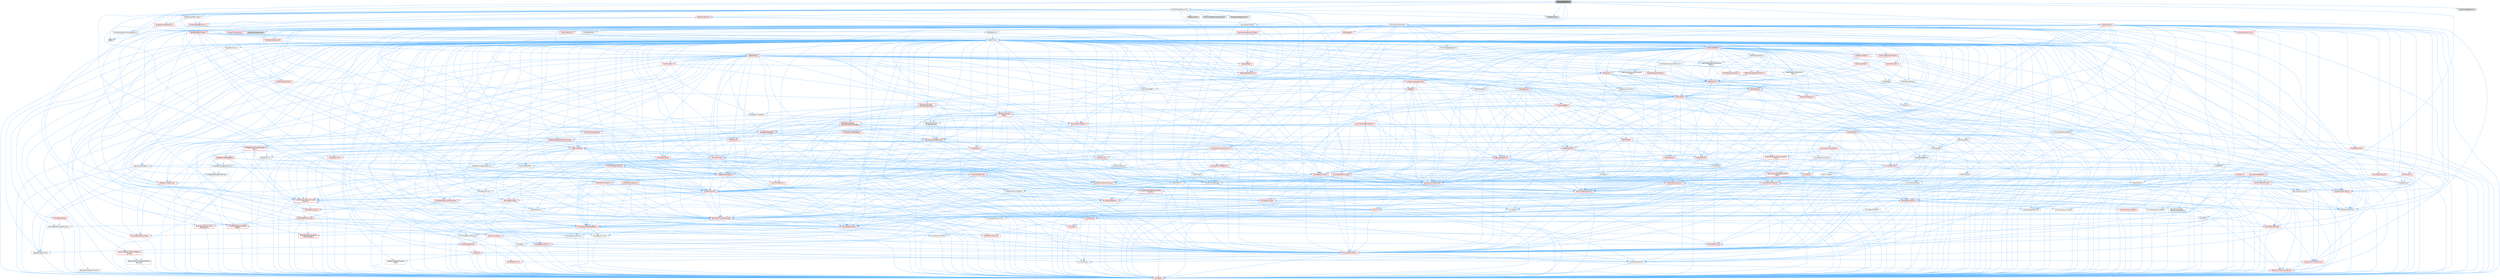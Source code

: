 digraph "HairStrandsDatas.h"
{
 // INTERACTIVE_SVG=YES
 // LATEX_PDF_SIZE
  bgcolor="transparent";
  edge [fontname=Helvetica,fontsize=10,labelfontname=Helvetica,labelfontsize=10];
  node [fontname=Helvetica,fontsize=10,shape=box,height=0.2,width=0.4];
  Node1 [id="Node000001",label="HairStrandsDatas.h",height=0.2,width=0.4,color="gray40", fillcolor="grey60", style="filled", fontcolor="black",tooltip=" "];
  Node1 -> Node2 [id="edge1_Node000001_Node000002",color="steelblue1",style="solid",tooltip=" "];
  Node2 [id="Node000002",label="CoreMinimal.h",height=0.2,width=0.4,color="grey40", fillcolor="white", style="filled",URL="$d7/d67/CoreMinimal_8h.html",tooltip=" "];
  Node2 -> Node3 [id="edge2_Node000002_Node000003",color="steelblue1",style="solid",tooltip=" "];
  Node3 [id="Node000003",label="CoreTypes.h",height=0.2,width=0.4,color="red", fillcolor="#FFF0F0", style="filled",URL="$dc/dec/CoreTypes_8h.html",tooltip=" "];
  Node2 -> Node17 [id="edge3_Node000002_Node000017",color="steelblue1",style="solid",tooltip=" "];
  Node17 [id="Node000017",label="CoreFwd.h",height=0.2,width=0.4,color="red", fillcolor="#FFF0F0", style="filled",URL="$d1/d1e/CoreFwd_8h.html",tooltip=" "];
  Node17 -> Node3 [id="edge4_Node000017_Node000003",color="steelblue1",style="solid",tooltip=" "];
  Node17 -> Node18 [id="edge5_Node000017_Node000018",color="steelblue1",style="solid",tooltip=" "];
  Node18 [id="Node000018",label="Containers/ContainersFwd.h",height=0.2,width=0.4,color="red", fillcolor="#FFF0F0", style="filled",URL="$d4/d0a/ContainersFwd_8h.html",tooltip=" "];
  Node18 -> Node3 [id="edge6_Node000018_Node000003",color="steelblue1",style="solid",tooltip=" "];
  Node18 -> Node19 [id="edge7_Node000018_Node000019",color="steelblue1",style="solid",tooltip=" "];
  Node19 [id="Node000019",label="Traits/IsContiguousContainer.h",height=0.2,width=0.4,color="red", fillcolor="#FFF0F0", style="filled",URL="$d5/d3c/IsContiguousContainer_8h.html",tooltip=" "];
  Node19 -> Node3 [id="edge8_Node000019_Node000003",color="steelblue1",style="solid",tooltip=" "];
  Node17 -> Node23 [id="edge9_Node000017_Node000023",color="steelblue1",style="solid",tooltip=" "];
  Node23 [id="Node000023",label="UObject/UObjectHierarchy\lFwd.h",height=0.2,width=0.4,color="grey40", fillcolor="white", style="filled",URL="$d3/d13/UObjectHierarchyFwd_8h.html",tooltip=" "];
  Node2 -> Node23 [id="edge10_Node000002_Node000023",color="steelblue1",style="solid",tooltip=" "];
  Node2 -> Node18 [id="edge11_Node000002_Node000018",color="steelblue1",style="solid",tooltip=" "];
  Node2 -> Node24 [id="edge12_Node000002_Node000024",color="steelblue1",style="solid",tooltip=" "];
  Node24 [id="Node000024",label="Misc/VarArgs.h",height=0.2,width=0.4,color="grey40", fillcolor="white", style="filled",URL="$d5/d6f/VarArgs_8h.html",tooltip=" "];
  Node24 -> Node3 [id="edge13_Node000024_Node000003",color="steelblue1",style="solid",tooltip=" "];
  Node2 -> Node25 [id="edge14_Node000002_Node000025",color="steelblue1",style="solid",tooltip=" "];
  Node25 [id="Node000025",label="Logging/LogVerbosity.h",height=0.2,width=0.4,color="grey40", fillcolor="white", style="filled",URL="$d2/d8f/LogVerbosity_8h.html",tooltip=" "];
  Node25 -> Node3 [id="edge15_Node000025_Node000003",color="steelblue1",style="solid",tooltip=" "];
  Node2 -> Node26 [id="edge16_Node000002_Node000026",color="steelblue1",style="solid",tooltip=" "];
  Node26 [id="Node000026",label="Misc/OutputDevice.h",height=0.2,width=0.4,color="red", fillcolor="#FFF0F0", style="filled",URL="$d7/d32/OutputDevice_8h.html",tooltip=" "];
  Node26 -> Node17 [id="edge17_Node000026_Node000017",color="steelblue1",style="solid",tooltip=" "];
  Node26 -> Node3 [id="edge18_Node000026_Node000003",color="steelblue1",style="solid",tooltip=" "];
  Node26 -> Node25 [id="edge19_Node000026_Node000025",color="steelblue1",style="solid",tooltip=" "];
  Node26 -> Node24 [id="edge20_Node000026_Node000024",color="steelblue1",style="solid",tooltip=" "];
  Node2 -> Node32 [id="edge21_Node000002_Node000032",color="steelblue1",style="solid",tooltip=" "];
  Node32 [id="Node000032",label="HAL/PlatformCrt.h",height=0.2,width=0.4,color="red", fillcolor="#FFF0F0", style="filled",URL="$d8/d75/PlatformCrt_8h.html",tooltip=" "];
  Node2 -> Node42 [id="edge22_Node000002_Node000042",color="steelblue1",style="solid",tooltip=" "];
  Node42 [id="Node000042",label="HAL/PlatformMisc.h",height=0.2,width=0.4,color="red", fillcolor="#FFF0F0", style="filled",URL="$d0/df5/PlatformMisc_8h.html",tooltip=" "];
  Node42 -> Node3 [id="edge23_Node000042_Node000003",color="steelblue1",style="solid",tooltip=" "];
  Node2 -> Node61 [id="edge24_Node000002_Node000061",color="steelblue1",style="solid",tooltip=" "];
  Node61 [id="Node000061",label="Misc/AssertionMacros.h",height=0.2,width=0.4,color="red", fillcolor="#FFF0F0", style="filled",URL="$d0/dfa/AssertionMacros_8h.html",tooltip=" "];
  Node61 -> Node3 [id="edge25_Node000061_Node000003",color="steelblue1",style="solid",tooltip=" "];
  Node61 -> Node42 [id="edge26_Node000061_Node000042",color="steelblue1",style="solid",tooltip=" "];
  Node61 -> Node62 [id="edge27_Node000061_Node000062",color="steelblue1",style="solid",tooltip=" "];
  Node62 [id="Node000062",label="Templates/EnableIf.h",height=0.2,width=0.4,color="grey40", fillcolor="white", style="filled",URL="$d7/d60/EnableIf_8h.html",tooltip=" "];
  Node62 -> Node3 [id="edge28_Node000062_Node000003",color="steelblue1",style="solid",tooltip=" "];
  Node61 -> Node24 [id="edge29_Node000061_Node000024",color="steelblue1",style="solid",tooltip=" "];
  Node2 -> Node70 [id="edge30_Node000002_Node000070",color="steelblue1",style="solid",tooltip=" "];
  Node70 [id="Node000070",label="Templates/IsPointer.h",height=0.2,width=0.4,color="grey40", fillcolor="white", style="filled",URL="$d7/d05/IsPointer_8h.html",tooltip=" "];
  Node70 -> Node3 [id="edge31_Node000070_Node000003",color="steelblue1",style="solid",tooltip=" "];
  Node2 -> Node71 [id="edge32_Node000002_Node000071",color="steelblue1",style="solid",tooltip=" "];
  Node71 [id="Node000071",label="HAL/PlatformMemory.h",height=0.2,width=0.4,color="red", fillcolor="#FFF0F0", style="filled",URL="$de/d68/PlatformMemory_8h.html",tooltip=" "];
  Node71 -> Node3 [id="edge33_Node000071_Node000003",color="steelblue1",style="solid",tooltip=" "];
  Node2 -> Node54 [id="edge34_Node000002_Node000054",color="steelblue1",style="solid",tooltip=" "];
  Node54 [id="Node000054",label="HAL/PlatformAtomics.h",height=0.2,width=0.4,color="red", fillcolor="#FFF0F0", style="filled",URL="$d3/d36/PlatformAtomics_8h.html",tooltip=" "];
  Node54 -> Node3 [id="edge35_Node000054_Node000003",color="steelblue1",style="solid",tooltip=" "];
  Node2 -> Node76 [id="edge36_Node000002_Node000076",color="steelblue1",style="solid",tooltip=" "];
  Node76 [id="Node000076",label="Misc/Exec.h",height=0.2,width=0.4,color="grey40", fillcolor="white", style="filled",URL="$de/ddb/Exec_8h.html",tooltip=" "];
  Node76 -> Node3 [id="edge37_Node000076_Node000003",color="steelblue1",style="solid",tooltip=" "];
  Node76 -> Node61 [id="edge38_Node000076_Node000061",color="steelblue1",style="solid",tooltip=" "];
  Node2 -> Node77 [id="edge39_Node000002_Node000077",color="steelblue1",style="solid",tooltip=" "];
  Node77 [id="Node000077",label="HAL/MemoryBase.h",height=0.2,width=0.4,color="red", fillcolor="#FFF0F0", style="filled",URL="$d6/d9f/MemoryBase_8h.html",tooltip=" "];
  Node77 -> Node3 [id="edge40_Node000077_Node000003",color="steelblue1",style="solid",tooltip=" "];
  Node77 -> Node54 [id="edge41_Node000077_Node000054",color="steelblue1",style="solid",tooltip=" "];
  Node77 -> Node32 [id="edge42_Node000077_Node000032",color="steelblue1",style="solid",tooltip=" "];
  Node77 -> Node76 [id="edge43_Node000077_Node000076",color="steelblue1",style="solid",tooltip=" "];
  Node77 -> Node26 [id="edge44_Node000077_Node000026",color="steelblue1",style="solid",tooltip=" "];
  Node2 -> Node87 [id="edge45_Node000002_Node000087",color="steelblue1",style="solid",tooltip=" "];
  Node87 [id="Node000087",label="HAL/UnrealMemory.h",height=0.2,width=0.4,color="red", fillcolor="#FFF0F0", style="filled",URL="$d9/d96/UnrealMemory_8h.html",tooltip=" "];
  Node87 -> Node3 [id="edge46_Node000087_Node000003",color="steelblue1",style="solid",tooltip=" "];
  Node87 -> Node77 [id="edge47_Node000087_Node000077",color="steelblue1",style="solid",tooltip=" "];
  Node87 -> Node71 [id="edge48_Node000087_Node000071",color="steelblue1",style="solid",tooltip=" "];
  Node87 -> Node70 [id="edge49_Node000087_Node000070",color="steelblue1",style="solid",tooltip=" "];
  Node2 -> Node89 [id="edge50_Node000002_Node000089",color="steelblue1",style="solid",tooltip=" "];
  Node89 [id="Node000089",label="Templates/IsArithmetic.h",height=0.2,width=0.4,color="grey40", fillcolor="white", style="filled",URL="$d2/d5d/IsArithmetic_8h.html",tooltip=" "];
  Node89 -> Node3 [id="edge51_Node000089_Node000003",color="steelblue1",style="solid",tooltip=" "];
  Node2 -> Node83 [id="edge52_Node000002_Node000083",color="steelblue1",style="solid",tooltip=" "];
  Node83 [id="Node000083",label="Templates/AndOrNot.h",height=0.2,width=0.4,color="grey40", fillcolor="white", style="filled",URL="$db/d0a/AndOrNot_8h.html",tooltip=" "];
  Node83 -> Node3 [id="edge53_Node000083_Node000003",color="steelblue1",style="solid",tooltip=" "];
  Node2 -> Node90 [id="edge54_Node000002_Node000090",color="steelblue1",style="solid",tooltip=" "];
  Node90 [id="Node000090",label="Templates/IsPODType.h",height=0.2,width=0.4,color="grey40", fillcolor="white", style="filled",URL="$d7/db1/IsPODType_8h.html",tooltip=" "];
  Node90 -> Node3 [id="edge55_Node000090_Node000003",color="steelblue1",style="solid",tooltip=" "];
  Node2 -> Node91 [id="edge56_Node000002_Node000091",color="steelblue1",style="solid",tooltip=" "];
  Node91 [id="Node000091",label="Templates/IsUECoreType.h",height=0.2,width=0.4,color="red", fillcolor="#FFF0F0", style="filled",URL="$d1/db8/IsUECoreType_8h.html",tooltip=" "];
  Node91 -> Node3 [id="edge57_Node000091_Node000003",color="steelblue1",style="solid",tooltip=" "];
  Node2 -> Node84 [id="edge58_Node000002_Node000084",color="steelblue1",style="solid",tooltip=" "];
  Node84 [id="Node000084",label="Templates/IsTriviallyCopy\lConstructible.h",height=0.2,width=0.4,color="red", fillcolor="#FFF0F0", style="filled",URL="$d3/d78/IsTriviallyCopyConstructible_8h.html",tooltip=" "];
  Node84 -> Node3 [id="edge59_Node000084_Node000003",color="steelblue1",style="solid",tooltip=" "];
  Node2 -> Node92 [id="edge60_Node000002_Node000092",color="steelblue1",style="solid",tooltip=" "];
  Node92 [id="Node000092",label="Templates/UnrealTypeTraits.h",height=0.2,width=0.4,color="red", fillcolor="#FFF0F0", style="filled",URL="$d2/d2d/UnrealTypeTraits_8h.html",tooltip=" "];
  Node92 -> Node3 [id="edge61_Node000092_Node000003",color="steelblue1",style="solid",tooltip=" "];
  Node92 -> Node70 [id="edge62_Node000092_Node000070",color="steelblue1",style="solid",tooltip=" "];
  Node92 -> Node61 [id="edge63_Node000092_Node000061",color="steelblue1",style="solid",tooltip=" "];
  Node92 -> Node83 [id="edge64_Node000092_Node000083",color="steelblue1",style="solid",tooltip=" "];
  Node92 -> Node62 [id="edge65_Node000092_Node000062",color="steelblue1",style="solid",tooltip=" "];
  Node92 -> Node89 [id="edge66_Node000092_Node000089",color="steelblue1",style="solid",tooltip=" "];
  Node92 -> Node90 [id="edge67_Node000092_Node000090",color="steelblue1",style="solid",tooltip=" "];
  Node92 -> Node91 [id="edge68_Node000092_Node000091",color="steelblue1",style="solid",tooltip=" "];
  Node92 -> Node84 [id="edge69_Node000092_Node000084",color="steelblue1",style="solid",tooltip=" "];
  Node2 -> Node62 [id="edge70_Node000002_Node000062",color="steelblue1",style="solid",tooltip=" "];
  Node2 -> Node94 [id="edge71_Node000002_Node000094",color="steelblue1",style="solid",tooltip=" "];
  Node94 [id="Node000094",label="Templates/RemoveReference.h",height=0.2,width=0.4,color="grey40", fillcolor="white", style="filled",URL="$da/dbe/RemoveReference_8h.html",tooltip=" "];
  Node94 -> Node3 [id="edge72_Node000094_Node000003",color="steelblue1",style="solid",tooltip=" "];
  Node2 -> Node95 [id="edge73_Node000002_Node000095",color="steelblue1",style="solid",tooltip=" "];
  Node95 [id="Node000095",label="Templates/IntegralConstant.h",height=0.2,width=0.4,color="grey40", fillcolor="white", style="filled",URL="$db/d1b/IntegralConstant_8h.html",tooltip=" "];
  Node95 -> Node3 [id="edge74_Node000095_Node000003",color="steelblue1",style="solid",tooltip=" "];
  Node2 -> Node96 [id="edge75_Node000002_Node000096",color="steelblue1",style="solid",tooltip=" "];
  Node96 [id="Node000096",label="Templates/IsClass.h",height=0.2,width=0.4,color="grey40", fillcolor="white", style="filled",URL="$db/dcb/IsClass_8h.html",tooltip=" "];
  Node96 -> Node3 [id="edge76_Node000096_Node000003",color="steelblue1",style="solid",tooltip=" "];
  Node2 -> Node97 [id="edge77_Node000002_Node000097",color="steelblue1",style="solid",tooltip=" "];
  Node97 [id="Node000097",label="Templates/TypeCompatible\lBytes.h",height=0.2,width=0.4,color="red", fillcolor="#FFF0F0", style="filled",URL="$df/d0a/TypeCompatibleBytes_8h.html",tooltip=" "];
  Node97 -> Node3 [id="edge78_Node000097_Node000003",color="steelblue1",style="solid",tooltip=" "];
  Node2 -> Node19 [id="edge79_Node000002_Node000019",color="steelblue1",style="solid",tooltip=" "];
  Node2 -> Node98 [id="edge80_Node000002_Node000098",color="steelblue1",style="solid",tooltip=" "];
  Node98 [id="Node000098",label="Templates/UnrealTemplate.h",height=0.2,width=0.4,color="red", fillcolor="#FFF0F0", style="filled",URL="$d4/d24/UnrealTemplate_8h.html",tooltip=" "];
  Node98 -> Node3 [id="edge81_Node000098_Node000003",color="steelblue1",style="solid",tooltip=" "];
  Node98 -> Node70 [id="edge82_Node000098_Node000070",color="steelblue1",style="solid",tooltip=" "];
  Node98 -> Node87 [id="edge83_Node000098_Node000087",color="steelblue1",style="solid",tooltip=" "];
  Node98 -> Node92 [id="edge84_Node000098_Node000092",color="steelblue1",style="solid",tooltip=" "];
  Node98 -> Node94 [id="edge85_Node000098_Node000094",color="steelblue1",style="solid",tooltip=" "];
  Node98 -> Node97 [id="edge86_Node000098_Node000097",color="steelblue1",style="solid",tooltip=" "];
  Node98 -> Node19 [id="edge87_Node000098_Node000019",color="steelblue1",style="solid",tooltip=" "];
  Node2 -> Node47 [id="edge88_Node000002_Node000047",color="steelblue1",style="solid",tooltip=" "];
  Node47 [id="Node000047",label="Math/NumericLimits.h",height=0.2,width=0.4,color="grey40", fillcolor="white", style="filled",URL="$df/d1b/NumericLimits_8h.html",tooltip=" "];
  Node47 -> Node3 [id="edge89_Node000047_Node000003",color="steelblue1",style="solid",tooltip=" "];
  Node2 -> Node102 [id="edge90_Node000002_Node000102",color="steelblue1",style="solid",tooltip=" "];
  Node102 [id="Node000102",label="HAL/PlatformMath.h",height=0.2,width=0.4,color="red", fillcolor="#FFF0F0", style="filled",URL="$dc/d53/PlatformMath_8h.html",tooltip=" "];
  Node102 -> Node3 [id="edge91_Node000102_Node000003",color="steelblue1",style="solid",tooltip=" "];
  Node2 -> Node85 [id="edge92_Node000002_Node000085",color="steelblue1",style="solid",tooltip=" "];
  Node85 [id="Node000085",label="Templates/IsTriviallyCopy\lAssignable.h",height=0.2,width=0.4,color="red", fillcolor="#FFF0F0", style="filled",URL="$d2/df2/IsTriviallyCopyAssignable_8h.html",tooltip=" "];
  Node85 -> Node3 [id="edge93_Node000085_Node000003",color="steelblue1",style="solid",tooltip=" "];
  Node2 -> Node110 [id="edge94_Node000002_Node000110",color="steelblue1",style="solid",tooltip=" "];
  Node110 [id="Node000110",label="Templates/MemoryOps.h",height=0.2,width=0.4,color="red", fillcolor="#FFF0F0", style="filled",URL="$db/dea/MemoryOps_8h.html",tooltip=" "];
  Node110 -> Node3 [id="edge95_Node000110_Node000003",color="steelblue1",style="solid",tooltip=" "];
  Node110 -> Node87 [id="edge96_Node000110_Node000087",color="steelblue1",style="solid",tooltip=" "];
  Node110 -> Node85 [id="edge97_Node000110_Node000085",color="steelblue1",style="solid",tooltip=" "];
  Node110 -> Node84 [id="edge98_Node000110_Node000084",color="steelblue1",style="solid",tooltip=" "];
  Node110 -> Node92 [id="edge99_Node000110_Node000092",color="steelblue1",style="solid",tooltip=" "];
  Node2 -> Node111 [id="edge100_Node000002_Node000111",color="steelblue1",style="solid",tooltip=" "];
  Node111 [id="Node000111",label="Containers/ContainerAllocation\lPolicies.h",height=0.2,width=0.4,color="red", fillcolor="#FFF0F0", style="filled",URL="$d7/dff/ContainerAllocationPolicies_8h.html",tooltip=" "];
  Node111 -> Node3 [id="edge101_Node000111_Node000003",color="steelblue1",style="solid",tooltip=" "];
  Node111 -> Node111 [id="edge102_Node000111_Node000111",color="steelblue1",style="solid",tooltip=" "];
  Node111 -> Node102 [id="edge103_Node000111_Node000102",color="steelblue1",style="solid",tooltip=" "];
  Node111 -> Node87 [id="edge104_Node000111_Node000087",color="steelblue1",style="solid",tooltip=" "];
  Node111 -> Node47 [id="edge105_Node000111_Node000047",color="steelblue1",style="solid",tooltip=" "];
  Node111 -> Node61 [id="edge106_Node000111_Node000061",color="steelblue1",style="solid",tooltip=" "];
  Node111 -> Node110 [id="edge107_Node000111_Node000110",color="steelblue1",style="solid",tooltip=" "];
  Node111 -> Node97 [id="edge108_Node000111_Node000097",color="steelblue1",style="solid",tooltip=" "];
  Node2 -> Node114 [id="edge109_Node000002_Node000114",color="steelblue1",style="solid",tooltip=" "];
  Node114 [id="Node000114",label="Templates/IsEnumClass.h",height=0.2,width=0.4,color="grey40", fillcolor="white", style="filled",URL="$d7/d15/IsEnumClass_8h.html",tooltip=" "];
  Node114 -> Node3 [id="edge110_Node000114_Node000003",color="steelblue1",style="solid",tooltip=" "];
  Node114 -> Node83 [id="edge111_Node000114_Node000083",color="steelblue1",style="solid",tooltip=" "];
  Node2 -> Node115 [id="edge112_Node000002_Node000115",color="steelblue1",style="solid",tooltip=" "];
  Node115 [id="Node000115",label="HAL/PlatformProperties.h",height=0.2,width=0.4,color="red", fillcolor="#FFF0F0", style="filled",URL="$d9/db0/PlatformProperties_8h.html",tooltip=" "];
  Node115 -> Node3 [id="edge113_Node000115_Node000003",color="steelblue1",style="solid",tooltip=" "];
  Node2 -> Node118 [id="edge114_Node000002_Node000118",color="steelblue1",style="solid",tooltip=" "];
  Node118 [id="Node000118",label="Misc/EngineVersionBase.h",height=0.2,width=0.4,color="grey40", fillcolor="white", style="filled",URL="$d5/d2b/EngineVersionBase_8h.html",tooltip=" "];
  Node118 -> Node3 [id="edge115_Node000118_Node000003",color="steelblue1",style="solid",tooltip=" "];
  Node2 -> Node119 [id="edge116_Node000002_Node000119",color="steelblue1",style="solid",tooltip=" "];
  Node119 [id="Node000119",label="Internationalization\l/TextNamespaceFwd.h",height=0.2,width=0.4,color="grey40", fillcolor="white", style="filled",URL="$d8/d97/TextNamespaceFwd_8h.html",tooltip=" "];
  Node119 -> Node3 [id="edge117_Node000119_Node000003",color="steelblue1",style="solid",tooltip=" "];
  Node2 -> Node120 [id="edge118_Node000002_Node000120",color="steelblue1",style="solid",tooltip=" "];
  Node120 [id="Node000120",label="Serialization/Archive.h",height=0.2,width=0.4,color="red", fillcolor="#FFF0F0", style="filled",URL="$d7/d3b/Archive_8h.html",tooltip=" "];
  Node120 -> Node17 [id="edge119_Node000120_Node000017",color="steelblue1",style="solid",tooltip=" "];
  Node120 -> Node3 [id="edge120_Node000120_Node000003",color="steelblue1",style="solid",tooltip=" "];
  Node120 -> Node115 [id="edge121_Node000120_Node000115",color="steelblue1",style="solid",tooltip=" "];
  Node120 -> Node119 [id="edge122_Node000120_Node000119",color="steelblue1",style="solid",tooltip=" "];
  Node120 -> Node61 [id="edge123_Node000120_Node000061",color="steelblue1",style="solid",tooltip=" "];
  Node120 -> Node5 [id="edge124_Node000120_Node000005",color="steelblue1",style="solid",tooltip=" "];
  Node5 [id="Node000005",label="Misc/Build.h",height=0.2,width=0.4,color="grey40", fillcolor="white", style="filled",URL="$d3/dbb/Build_8h.html",tooltip=" "];
  Node120 -> Node48 [id="edge125_Node000120_Node000048",color="steelblue1",style="solid",tooltip=" "];
  Node48 [id="Node000048",label="Misc/CompressionFlags.h",height=0.2,width=0.4,color="grey40", fillcolor="white", style="filled",URL="$d9/d76/CompressionFlags_8h.html",tooltip=" "];
  Node120 -> Node118 [id="edge126_Node000120_Node000118",color="steelblue1",style="solid",tooltip=" "];
  Node120 -> Node24 [id="edge127_Node000120_Node000024",color="steelblue1",style="solid",tooltip=" "];
  Node120 -> Node62 [id="edge128_Node000120_Node000062",color="steelblue1",style="solid",tooltip=" "];
  Node120 -> Node114 [id="edge129_Node000120_Node000114",color="steelblue1",style="solid",tooltip=" "];
  Node120 -> Node98 [id="edge130_Node000120_Node000098",color="steelblue1",style="solid",tooltip=" "];
  Node120 -> Node123 [id="edge131_Node000120_Node000123",color="steelblue1",style="solid",tooltip=" "];
  Node123 [id="Node000123",label="UObject/ObjectVersion.h",height=0.2,width=0.4,color="grey40", fillcolor="white", style="filled",URL="$da/d63/ObjectVersion_8h.html",tooltip=" "];
  Node123 -> Node3 [id="edge132_Node000123_Node000003",color="steelblue1",style="solid",tooltip=" "];
  Node2 -> Node124 [id="edge133_Node000002_Node000124",color="steelblue1",style="solid",tooltip=" "];
  Node124 [id="Node000124",label="Templates/Less.h",height=0.2,width=0.4,color="grey40", fillcolor="white", style="filled",URL="$de/dc8/Less_8h.html",tooltip=" "];
  Node124 -> Node3 [id="edge134_Node000124_Node000003",color="steelblue1",style="solid",tooltip=" "];
  Node124 -> Node98 [id="edge135_Node000124_Node000098",color="steelblue1",style="solid",tooltip=" "];
  Node2 -> Node125 [id="edge136_Node000002_Node000125",color="steelblue1",style="solid",tooltip=" "];
  Node125 [id="Node000125",label="Templates/Sorting.h",height=0.2,width=0.4,color="red", fillcolor="#FFF0F0", style="filled",URL="$d3/d9e/Sorting_8h.html",tooltip=" "];
  Node125 -> Node3 [id="edge137_Node000125_Node000003",color="steelblue1",style="solid",tooltip=" "];
  Node125 -> Node102 [id="edge138_Node000125_Node000102",color="steelblue1",style="solid",tooltip=" "];
  Node125 -> Node124 [id="edge139_Node000125_Node000124",color="steelblue1",style="solid",tooltip=" "];
  Node2 -> Node136 [id="edge140_Node000002_Node000136",color="steelblue1",style="solid",tooltip=" "];
  Node136 [id="Node000136",label="Misc/Char.h",height=0.2,width=0.4,color="red", fillcolor="#FFF0F0", style="filled",URL="$d0/d58/Char_8h.html",tooltip=" "];
  Node136 -> Node3 [id="edge141_Node000136_Node000003",color="steelblue1",style="solid",tooltip=" "];
  Node2 -> Node139 [id="edge142_Node000002_Node000139",color="steelblue1",style="solid",tooltip=" "];
  Node139 [id="Node000139",label="GenericPlatform/GenericPlatform\lStricmp.h",height=0.2,width=0.4,color="grey40", fillcolor="white", style="filled",URL="$d2/d86/GenericPlatformStricmp_8h.html",tooltip=" "];
  Node139 -> Node3 [id="edge143_Node000139_Node000003",color="steelblue1",style="solid",tooltip=" "];
  Node2 -> Node140 [id="edge144_Node000002_Node000140",color="steelblue1",style="solid",tooltip=" "];
  Node140 [id="Node000140",label="GenericPlatform/GenericPlatform\lString.h",height=0.2,width=0.4,color="red", fillcolor="#FFF0F0", style="filled",URL="$dd/d20/GenericPlatformString_8h.html",tooltip=" "];
  Node140 -> Node3 [id="edge145_Node000140_Node000003",color="steelblue1",style="solid",tooltip=" "];
  Node140 -> Node139 [id="edge146_Node000140_Node000139",color="steelblue1",style="solid",tooltip=" "];
  Node140 -> Node62 [id="edge147_Node000140_Node000062",color="steelblue1",style="solid",tooltip=" "];
  Node2 -> Node73 [id="edge148_Node000002_Node000073",color="steelblue1",style="solid",tooltip=" "];
  Node73 [id="Node000073",label="HAL/PlatformString.h",height=0.2,width=0.4,color="red", fillcolor="#FFF0F0", style="filled",URL="$db/db5/PlatformString_8h.html",tooltip=" "];
  Node73 -> Node3 [id="edge149_Node000073_Node000003",color="steelblue1",style="solid",tooltip=" "];
  Node2 -> Node143 [id="edge150_Node000002_Node000143",color="steelblue1",style="solid",tooltip=" "];
  Node143 [id="Node000143",label="Misc/CString.h",height=0.2,width=0.4,color="red", fillcolor="#FFF0F0", style="filled",URL="$d2/d49/CString_8h.html",tooltip=" "];
  Node143 -> Node3 [id="edge151_Node000143_Node000003",color="steelblue1",style="solid",tooltip=" "];
  Node143 -> Node32 [id="edge152_Node000143_Node000032",color="steelblue1",style="solid",tooltip=" "];
  Node143 -> Node73 [id="edge153_Node000143_Node000073",color="steelblue1",style="solid",tooltip=" "];
  Node143 -> Node61 [id="edge154_Node000143_Node000061",color="steelblue1",style="solid",tooltip=" "];
  Node143 -> Node136 [id="edge155_Node000143_Node000136",color="steelblue1",style="solid",tooltip=" "];
  Node143 -> Node24 [id="edge156_Node000143_Node000024",color="steelblue1",style="solid",tooltip=" "];
  Node2 -> Node144 [id="edge157_Node000002_Node000144",color="steelblue1",style="solid",tooltip=" "];
  Node144 [id="Node000144",label="Misc/Crc.h",height=0.2,width=0.4,color="red", fillcolor="#FFF0F0", style="filled",URL="$d4/dd2/Crc_8h.html",tooltip=" "];
  Node144 -> Node3 [id="edge158_Node000144_Node000003",color="steelblue1",style="solid",tooltip=" "];
  Node144 -> Node73 [id="edge159_Node000144_Node000073",color="steelblue1",style="solid",tooltip=" "];
  Node144 -> Node61 [id="edge160_Node000144_Node000061",color="steelblue1",style="solid",tooltip=" "];
  Node144 -> Node143 [id="edge161_Node000144_Node000143",color="steelblue1",style="solid",tooltip=" "];
  Node144 -> Node136 [id="edge162_Node000144_Node000136",color="steelblue1",style="solid",tooltip=" "];
  Node144 -> Node92 [id="edge163_Node000144_Node000092",color="steelblue1",style="solid",tooltip=" "];
  Node2 -> Node135 [id="edge164_Node000002_Node000135",color="steelblue1",style="solid",tooltip=" "];
  Node135 [id="Node000135",label="Math/UnrealMathUtility.h",height=0.2,width=0.4,color="red", fillcolor="#FFF0F0", style="filled",URL="$db/db8/UnrealMathUtility_8h.html",tooltip=" "];
  Node135 -> Node3 [id="edge165_Node000135_Node000003",color="steelblue1",style="solid",tooltip=" "];
  Node135 -> Node61 [id="edge166_Node000135_Node000061",color="steelblue1",style="solid",tooltip=" "];
  Node135 -> Node102 [id="edge167_Node000135_Node000102",color="steelblue1",style="solid",tooltip=" "];
  Node2 -> Node145 [id="edge168_Node000002_Node000145",color="steelblue1",style="solid",tooltip=" "];
  Node145 [id="Node000145",label="Containers/UnrealString.h",height=0.2,width=0.4,color="red", fillcolor="#FFF0F0", style="filled",URL="$d5/dba/UnrealString_8h.html",tooltip=" "];
  Node2 -> Node149 [id="edge169_Node000002_Node000149",color="steelblue1",style="solid",tooltip=" "];
  Node149 [id="Node000149",label="Containers/Array.h",height=0.2,width=0.4,color="red", fillcolor="#FFF0F0", style="filled",URL="$df/dd0/Array_8h.html",tooltip=" "];
  Node149 -> Node3 [id="edge170_Node000149_Node000003",color="steelblue1",style="solid",tooltip=" "];
  Node149 -> Node61 [id="edge171_Node000149_Node000061",color="steelblue1",style="solid",tooltip=" "];
  Node149 -> Node87 [id="edge172_Node000149_Node000087",color="steelblue1",style="solid",tooltip=" "];
  Node149 -> Node92 [id="edge173_Node000149_Node000092",color="steelblue1",style="solid",tooltip=" "];
  Node149 -> Node98 [id="edge174_Node000149_Node000098",color="steelblue1",style="solid",tooltip=" "];
  Node149 -> Node111 [id="edge175_Node000149_Node000111",color="steelblue1",style="solid",tooltip=" "];
  Node149 -> Node120 [id="edge176_Node000149_Node000120",color="steelblue1",style="solid",tooltip=" "];
  Node149 -> Node128 [id="edge177_Node000149_Node000128",color="steelblue1",style="solid",tooltip=" "];
  Node128 [id="Node000128",label="Templates/Invoke.h",height=0.2,width=0.4,color="red", fillcolor="#FFF0F0", style="filled",URL="$d7/deb/Invoke_8h.html",tooltip=" "];
  Node128 -> Node3 [id="edge178_Node000128_Node000003",color="steelblue1",style="solid",tooltip=" "];
  Node128 -> Node98 [id="edge179_Node000128_Node000098",color="steelblue1",style="solid",tooltip=" "];
  Node149 -> Node124 [id="edge180_Node000149_Node000124",color="steelblue1",style="solid",tooltip=" "];
  Node149 -> Node125 [id="edge181_Node000149_Node000125",color="steelblue1",style="solid",tooltip=" "];
  Node149 -> Node172 [id="edge182_Node000149_Node000172",color="steelblue1",style="solid",tooltip=" "];
  Node172 [id="Node000172",label="Templates/AlignmentTemplates.h",height=0.2,width=0.4,color="red", fillcolor="#FFF0F0", style="filled",URL="$dd/d32/AlignmentTemplates_8h.html",tooltip=" "];
  Node172 -> Node3 [id="edge183_Node000172_Node000003",color="steelblue1",style="solid",tooltip=" "];
  Node172 -> Node70 [id="edge184_Node000172_Node000070",color="steelblue1",style="solid",tooltip=" "];
  Node2 -> Node173 [id="edge185_Node000002_Node000173",color="steelblue1",style="solid",tooltip=" "];
  Node173 [id="Node000173",label="Misc/FrameNumber.h",height=0.2,width=0.4,color="grey40", fillcolor="white", style="filled",URL="$dd/dbd/FrameNumber_8h.html",tooltip=" "];
  Node173 -> Node3 [id="edge186_Node000173_Node000003",color="steelblue1",style="solid",tooltip=" "];
  Node173 -> Node47 [id="edge187_Node000173_Node000047",color="steelblue1",style="solid",tooltip=" "];
  Node173 -> Node135 [id="edge188_Node000173_Node000135",color="steelblue1",style="solid",tooltip=" "];
  Node173 -> Node62 [id="edge189_Node000173_Node000062",color="steelblue1",style="solid",tooltip=" "];
  Node173 -> Node92 [id="edge190_Node000173_Node000092",color="steelblue1",style="solid",tooltip=" "];
  Node2 -> Node174 [id="edge191_Node000002_Node000174",color="steelblue1",style="solid",tooltip=" "];
  Node174 [id="Node000174",label="Misc/Timespan.h",height=0.2,width=0.4,color="grey40", fillcolor="white", style="filled",URL="$da/dd9/Timespan_8h.html",tooltip=" "];
  Node174 -> Node3 [id="edge192_Node000174_Node000003",color="steelblue1",style="solid",tooltip=" "];
  Node174 -> Node175 [id="edge193_Node000174_Node000175",color="steelblue1",style="solid",tooltip=" "];
  Node175 [id="Node000175",label="Math/Interval.h",height=0.2,width=0.4,color="grey40", fillcolor="white", style="filled",URL="$d1/d55/Interval_8h.html",tooltip=" "];
  Node175 -> Node3 [id="edge194_Node000175_Node000003",color="steelblue1",style="solid",tooltip=" "];
  Node175 -> Node89 [id="edge195_Node000175_Node000089",color="steelblue1",style="solid",tooltip=" "];
  Node175 -> Node92 [id="edge196_Node000175_Node000092",color="steelblue1",style="solid",tooltip=" "];
  Node175 -> Node47 [id="edge197_Node000175_Node000047",color="steelblue1",style="solid",tooltip=" "];
  Node175 -> Node135 [id="edge198_Node000175_Node000135",color="steelblue1",style="solid",tooltip=" "];
  Node174 -> Node135 [id="edge199_Node000174_Node000135",color="steelblue1",style="solid",tooltip=" "];
  Node174 -> Node61 [id="edge200_Node000174_Node000061",color="steelblue1",style="solid",tooltip=" "];
  Node2 -> Node176 [id="edge201_Node000002_Node000176",color="steelblue1",style="solid",tooltip=" "];
  Node176 [id="Node000176",label="Containers/StringConv.h",height=0.2,width=0.4,color="red", fillcolor="#FFF0F0", style="filled",URL="$d3/ddf/StringConv_8h.html",tooltip=" "];
  Node176 -> Node3 [id="edge202_Node000176_Node000003",color="steelblue1",style="solid",tooltip=" "];
  Node176 -> Node61 [id="edge203_Node000176_Node000061",color="steelblue1",style="solid",tooltip=" "];
  Node176 -> Node111 [id="edge204_Node000176_Node000111",color="steelblue1",style="solid",tooltip=" "];
  Node176 -> Node149 [id="edge205_Node000176_Node000149",color="steelblue1",style="solid",tooltip=" "];
  Node176 -> Node143 [id="edge206_Node000176_Node000143",color="steelblue1",style="solid",tooltip=" "];
  Node176 -> Node177 [id="edge207_Node000176_Node000177",color="steelblue1",style="solid",tooltip=" "];
  Node177 [id="Node000177",label="Templates/IsArray.h",height=0.2,width=0.4,color="grey40", fillcolor="white", style="filled",URL="$d8/d8d/IsArray_8h.html",tooltip=" "];
  Node177 -> Node3 [id="edge208_Node000177_Node000003",color="steelblue1",style="solid",tooltip=" "];
  Node176 -> Node98 [id="edge209_Node000176_Node000098",color="steelblue1",style="solid",tooltip=" "];
  Node176 -> Node92 [id="edge210_Node000176_Node000092",color="steelblue1",style="solid",tooltip=" "];
  Node176 -> Node19 [id="edge211_Node000176_Node000019",color="steelblue1",style="solid",tooltip=" "];
  Node2 -> Node178 [id="edge212_Node000002_Node000178",color="steelblue1",style="solid",tooltip=" "];
  Node178 [id="Node000178",label="UObject/UnrealNames.h",height=0.2,width=0.4,color="red", fillcolor="#FFF0F0", style="filled",URL="$d8/db1/UnrealNames_8h.html",tooltip=" "];
  Node178 -> Node3 [id="edge213_Node000178_Node000003",color="steelblue1",style="solid",tooltip=" "];
  Node2 -> Node180 [id="edge214_Node000002_Node000180",color="steelblue1",style="solid",tooltip=" "];
  Node180 [id="Node000180",label="UObject/NameTypes.h",height=0.2,width=0.4,color="red", fillcolor="#FFF0F0", style="filled",URL="$d6/d35/NameTypes_8h.html",tooltip=" "];
  Node180 -> Node3 [id="edge215_Node000180_Node000003",color="steelblue1",style="solid",tooltip=" "];
  Node180 -> Node61 [id="edge216_Node000180_Node000061",color="steelblue1",style="solid",tooltip=" "];
  Node180 -> Node87 [id="edge217_Node000180_Node000087",color="steelblue1",style="solid",tooltip=" "];
  Node180 -> Node92 [id="edge218_Node000180_Node000092",color="steelblue1",style="solid",tooltip=" "];
  Node180 -> Node98 [id="edge219_Node000180_Node000098",color="steelblue1",style="solid",tooltip=" "];
  Node180 -> Node145 [id="edge220_Node000180_Node000145",color="steelblue1",style="solid",tooltip=" "];
  Node180 -> Node181 [id="edge221_Node000180_Node000181",color="steelblue1",style="solid",tooltip=" "];
  Node181 [id="Node000181",label="HAL/CriticalSection.h",height=0.2,width=0.4,color="red", fillcolor="#FFF0F0", style="filled",URL="$d6/d90/CriticalSection_8h.html",tooltip=" "];
  Node180 -> Node176 [id="edge222_Node000180_Node000176",color="steelblue1",style="solid",tooltip=" "];
  Node180 -> Node44 [id="edge223_Node000180_Node000044",color="steelblue1",style="solid",tooltip=" "];
  Node44 [id="Node000044",label="Containers/StringFwd.h",height=0.2,width=0.4,color="red", fillcolor="#FFF0F0", style="filled",URL="$df/d37/StringFwd_8h.html",tooltip=" "];
  Node44 -> Node3 [id="edge224_Node000044_Node000003",color="steelblue1",style="solid",tooltip=" "];
  Node44 -> Node19 [id="edge225_Node000044_Node000019",color="steelblue1",style="solid",tooltip=" "];
  Node180 -> Node178 [id="edge226_Node000180_Node000178",color="steelblue1",style="solid",tooltip=" "];
  Node180 -> Node157 [id="edge227_Node000180_Node000157",color="steelblue1",style="solid",tooltip=" "];
  Node157 [id="Node000157",label="Serialization/MemoryLayout.h",height=0.2,width=0.4,color="red", fillcolor="#FFF0F0", style="filled",URL="$d7/d66/MemoryLayout_8h.html",tooltip=" "];
  Node157 -> Node160 [id="edge228_Node000157_Node000160",color="steelblue1",style="solid",tooltip=" "];
  Node160 [id="Node000160",label="Containers/EnumAsByte.h",height=0.2,width=0.4,color="grey40", fillcolor="white", style="filled",URL="$d6/d9a/EnumAsByte_8h.html",tooltip=" "];
  Node160 -> Node3 [id="edge229_Node000160_Node000003",color="steelblue1",style="solid",tooltip=" "];
  Node160 -> Node90 [id="edge230_Node000160_Node000090",color="steelblue1",style="solid",tooltip=" "];
  Node160 -> Node161 [id="edge231_Node000160_Node000161",color="steelblue1",style="solid",tooltip=" "];
  Node161 [id="Node000161",label="Templates/TypeHash.h",height=0.2,width=0.4,color="red", fillcolor="#FFF0F0", style="filled",URL="$d1/d62/TypeHash_8h.html",tooltip=" "];
  Node161 -> Node3 [id="edge232_Node000161_Node000003",color="steelblue1",style="solid",tooltip=" "];
  Node161 -> Node144 [id="edge233_Node000161_Node000144",color="steelblue1",style="solid",tooltip=" "];
  Node157 -> Node44 [id="edge234_Node000157_Node000044",color="steelblue1",style="solid",tooltip=" "];
  Node157 -> Node87 [id="edge235_Node000157_Node000087",color="steelblue1",style="solid",tooltip=" "];
  Node157 -> Node62 [id="edge236_Node000157_Node000062",color="steelblue1",style="solid",tooltip=" "];
  Node157 -> Node98 [id="edge237_Node000157_Node000098",color="steelblue1",style="solid",tooltip=" "];
  Node2 -> Node188 [id="edge238_Node000002_Node000188",color="steelblue1",style="solid",tooltip=" "];
  Node188 [id="Node000188",label="Misc/Parse.h",height=0.2,width=0.4,color="grey40", fillcolor="white", style="filled",URL="$dc/d71/Parse_8h.html",tooltip=" "];
  Node188 -> Node44 [id="edge239_Node000188_Node000044",color="steelblue1",style="solid",tooltip=" "];
  Node188 -> Node145 [id="edge240_Node000188_Node000145",color="steelblue1",style="solid",tooltip=" "];
  Node188 -> Node3 [id="edge241_Node000188_Node000003",color="steelblue1",style="solid",tooltip=" "];
  Node188 -> Node32 [id="edge242_Node000188_Node000032",color="steelblue1",style="solid",tooltip=" "];
  Node188 -> Node5 [id="edge243_Node000188_Node000005",color="steelblue1",style="solid",tooltip=" "];
  Node188 -> Node49 [id="edge244_Node000188_Node000049",color="steelblue1",style="solid",tooltip=" "];
  Node49 [id="Node000049",label="Misc/EnumClassFlags.h",height=0.2,width=0.4,color="grey40", fillcolor="white", style="filled",URL="$d8/de7/EnumClassFlags_8h.html",tooltip=" "];
  Node188 -> Node189 [id="edge245_Node000188_Node000189",color="steelblue1",style="solid",tooltip=" "];
  Node189 [id="Node000189",label="Templates/Function.h",height=0.2,width=0.4,color="red", fillcolor="#FFF0F0", style="filled",URL="$df/df5/Function_8h.html",tooltip=" "];
  Node189 -> Node3 [id="edge246_Node000189_Node000003",color="steelblue1",style="solid",tooltip=" "];
  Node189 -> Node61 [id="edge247_Node000189_Node000061",color="steelblue1",style="solid",tooltip=" "];
  Node189 -> Node87 [id="edge248_Node000189_Node000087",color="steelblue1",style="solid",tooltip=" "];
  Node189 -> Node92 [id="edge249_Node000189_Node000092",color="steelblue1",style="solid",tooltip=" "];
  Node189 -> Node128 [id="edge250_Node000189_Node000128",color="steelblue1",style="solid",tooltip=" "];
  Node189 -> Node98 [id="edge251_Node000189_Node000098",color="steelblue1",style="solid",tooltip=" "];
  Node189 -> Node135 [id="edge252_Node000189_Node000135",color="steelblue1",style="solid",tooltip=" "];
  Node2 -> Node172 [id="edge253_Node000002_Node000172",color="steelblue1",style="solid",tooltip=" "];
  Node2 -> Node191 [id="edge254_Node000002_Node000191",color="steelblue1",style="solid",tooltip=" "];
  Node191 [id="Node000191",label="Misc/StructBuilder.h",height=0.2,width=0.4,color="grey40", fillcolor="white", style="filled",URL="$d9/db3/StructBuilder_8h.html",tooltip=" "];
  Node191 -> Node3 [id="edge255_Node000191_Node000003",color="steelblue1",style="solid",tooltip=" "];
  Node191 -> Node135 [id="edge256_Node000191_Node000135",color="steelblue1",style="solid",tooltip=" "];
  Node191 -> Node172 [id="edge257_Node000191_Node000172",color="steelblue1",style="solid",tooltip=" "];
  Node2 -> Node104 [id="edge258_Node000002_Node000104",color="steelblue1",style="solid",tooltip=" "];
  Node104 [id="Node000104",label="Templates/Decay.h",height=0.2,width=0.4,color="red", fillcolor="#FFF0F0", style="filled",URL="$dd/d0f/Decay_8h.html",tooltip=" "];
  Node104 -> Node3 [id="edge259_Node000104_Node000003",color="steelblue1",style="solid",tooltip=" "];
  Node104 -> Node94 [id="edge260_Node000104_Node000094",color="steelblue1",style="solid",tooltip=" "];
  Node2 -> Node192 [id="edge261_Node000002_Node000192",color="steelblue1",style="solid",tooltip=" "];
  Node192 [id="Node000192",label="Templates/PointerIsConvertible\lFromTo.h",height=0.2,width=0.4,color="red", fillcolor="#FFF0F0", style="filled",URL="$d6/d65/PointerIsConvertibleFromTo_8h.html",tooltip=" "];
  Node192 -> Node3 [id="edge262_Node000192_Node000003",color="steelblue1",style="solid",tooltip=" "];
  Node2 -> Node128 [id="edge263_Node000002_Node000128",color="steelblue1",style="solid",tooltip=" "];
  Node2 -> Node189 [id="edge264_Node000002_Node000189",color="steelblue1",style="solid",tooltip=" "];
  Node2 -> Node161 [id="edge265_Node000002_Node000161",color="steelblue1",style="solid",tooltip=" "];
  Node2 -> Node193 [id="edge266_Node000002_Node000193",color="steelblue1",style="solid",tooltip=" "];
  Node193 [id="Node000193",label="Containers/ScriptArray.h",height=0.2,width=0.4,color="red", fillcolor="#FFF0F0", style="filled",URL="$dc/daf/ScriptArray_8h.html",tooltip=" "];
  Node193 -> Node3 [id="edge267_Node000193_Node000003",color="steelblue1",style="solid",tooltip=" "];
  Node193 -> Node61 [id="edge268_Node000193_Node000061",color="steelblue1",style="solid",tooltip=" "];
  Node193 -> Node87 [id="edge269_Node000193_Node000087",color="steelblue1",style="solid",tooltip=" "];
  Node193 -> Node111 [id="edge270_Node000193_Node000111",color="steelblue1",style="solid",tooltip=" "];
  Node193 -> Node149 [id="edge271_Node000193_Node000149",color="steelblue1",style="solid",tooltip=" "];
  Node2 -> Node194 [id="edge272_Node000002_Node000194",color="steelblue1",style="solid",tooltip=" "];
  Node194 [id="Node000194",label="Containers/BitArray.h",height=0.2,width=0.4,color="red", fillcolor="#FFF0F0", style="filled",URL="$d1/de4/BitArray_8h.html",tooltip=" "];
  Node194 -> Node111 [id="edge273_Node000194_Node000111",color="steelblue1",style="solid",tooltip=" "];
  Node194 -> Node3 [id="edge274_Node000194_Node000003",color="steelblue1",style="solid",tooltip=" "];
  Node194 -> Node54 [id="edge275_Node000194_Node000054",color="steelblue1",style="solid",tooltip=" "];
  Node194 -> Node87 [id="edge276_Node000194_Node000087",color="steelblue1",style="solid",tooltip=" "];
  Node194 -> Node135 [id="edge277_Node000194_Node000135",color="steelblue1",style="solid",tooltip=" "];
  Node194 -> Node61 [id="edge278_Node000194_Node000061",color="steelblue1",style="solid",tooltip=" "];
  Node194 -> Node49 [id="edge279_Node000194_Node000049",color="steelblue1",style="solid",tooltip=" "];
  Node194 -> Node120 [id="edge280_Node000194_Node000120",color="steelblue1",style="solid",tooltip=" "];
  Node194 -> Node157 [id="edge281_Node000194_Node000157",color="steelblue1",style="solid",tooltip=" "];
  Node194 -> Node62 [id="edge282_Node000194_Node000062",color="steelblue1",style="solid",tooltip=" "];
  Node194 -> Node128 [id="edge283_Node000194_Node000128",color="steelblue1",style="solid",tooltip=" "];
  Node194 -> Node98 [id="edge284_Node000194_Node000098",color="steelblue1",style="solid",tooltip=" "];
  Node194 -> Node92 [id="edge285_Node000194_Node000092",color="steelblue1",style="solid",tooltip=" "];
  Node2 -> Node195 [id="edge286_Node000002_Node000195",color="steelblue1",style="solid",tooltip=" "];
  Node195 [id="Node000195",label="Containers/SparseArray.h",height=0.2,width=0.4,color="red", fillcolor="#FFF0F0", style="filled",URL="$d5/dbf/SparseArray_8h.html",tooltip=" "];
  Node195 -> Node3 [id="edge287_Node000195_Node000003",color="steelblue1",style="solid",tooltip=" "];
  Node195 -> Node61 [id="edge288_Node000195_Node000061",color="steelblue1",style="solid",tooltip=" "];
  Node195 -> Node87 [id="edge289_Node000195_Node000087",color="steelblue1",style="solid",tooltip=" "];
  Node195 -> Node92 [id="edge290_Node000195_Node000092",color="steelblue1",style="solid",tooltip=" "];
  Node195 -> Node98 [id="edge291_Node000195_Node000098",color="steelblue1",style="solid",tooltip=" "];
  Node195 -> Node111 [id="edge292_Node000195_Node000111",color="steelblue1",style="solid",tooltip=" "];
  Node195 -> Node124 [id="edge293_Node000195_Node000124",color="steelblue1",style="solid",tooltip=" "];
  Node195 -> Node149 [id="edge294_Node000195_Node000149",color="steelblue1",style="solid",tooltip=" "];
  Node195 -> Node135 [id="edge295_Node000195_Node000135",color="steelblue1",style="solid",tooltip=" "];
  Node195 -> Node193 [id="edge296_Node000195_Node000193",color="steelblue1",style="solid",tooltip=" "];
  Node195 -> Node194 [id="edge297_Node000195_Node000194",color="steelblue1",style="solid",tooltip=" "];
  Node195 -> Node145 [id="edge298_Node000195_Node000145",color="steelblue1",style="solid",tooltip=" "];
  Node2 -> Node211 [id="edge299_Node000002_Node000211",color="steelblue1",style="solid",tooltip=" "];
  Node211 [id="Node000211",label="Containers/Set.h",height=0.2,width=0.4,color="red", fillcolor="#FFF0F0", style="filled",URL="$d4/d45/Set_8h.html",tooltip=" "];
  Node211 -> Node111 [id="edge300_Node000211_Node000111",color="steelblue1",style="solid",tooltip=" "];
  Node211 -> Node195 [id="edge301_Node000211_Node000195",color="steelblue1",style="solid",tooltip=" "];
  Node211 -> Node18 [id="edge302_Node000211_Node000018",color="steelblue1",style="solid",tooltip=" "];
  Node211 -> Node135 [id="edge303_Node000211_Node000135",color="steelblue1",style="solid",tooltip=" "];
  Node211 -> Node61 [id="edge304_Node000211_Node000061",color="steelblue1",style="solid",tooltip=" "];
  Node211 -> Node191 [id="edge305_Node000211_Node000191",color="steelblue1",style="solid",tooltip=" "];
  Node211 -> Node189 [id="edge306_Node000211_Node000189",color="steelblue1",style="solid",tooltip=" "];
  Node211 -> Node125 [id="edge307_Node000211_Node000125",color="steelblue1",style="solid",tooltip=" "];
  Node211 -> Node161 [id="edge308_Node000211_Node000161",color="steelblue1",style="solid",tooltip=" "];
  Node211 -> Node98 [id="edge309_Node000211_Node000098",color="steelblue1",style="solid",tooltip=" "];
  Node2 -> Node214 [id="edge310_Node000002_Node000214",color="steelblue1",style="solid",tooltip=" "];
  Node214 [id="Node000214",label="Algo/Reverse.h",height=0.2,width=0.4,color="grey40", fillcolor="white", style="filled",URL="$d5/d93/Reverse_8h.html",tooltip=" "];
  Node214 -> Node3 [id="edge311_Node000214_Node000003",color="steelblue1",style="solid",tooltip=" "];
  Node214 -> Node98 [id="edge312_Node000214_Node000098",color="steelblue1",style="solid",tooltip=" "];
  Node2 -> Node215 [id="edge313_Node000002_Node000215",color="steelblue1",style="solid",tooltip=" "];
  Node215 [id="Node000215",label="Containers/Map.h",height=0.2,width=0.4,color="red", fillcolor="#FFF0F0", style="filled",URL="$df/d79/Map_8h.html",tooltip=" "];
  Node215 -> Node3 [id="edge314_Node000215_Node000003",color="steelblue1",style="solid",tooltip=" "];
  Node215 -> Node214 [id="edge315_Node000215_Node000214",color="steelblue1",style="solid",tooltip=" "];
  Node215 -> Node211 [id="edge316_Node000215_Node000211",color="steelblue1",style="solid",tooltip=" "];
  Node215 -> Node145 [id="edge317_Node000215_Node000145",color="steelblue1",style="solid",tooltip=" "];
  Node215 -> Node61 [id="edge318_Node000215_Node000061",color="steelblue1",style="solid",tooltip=" "];
  Node215 -> Node191 [id="edge319_Node000215_Node000191",color="steelblue1",style="solid",tooltip=" "];
  Node215 -> Node189 [id="edge320_Node000215_Node000189",color="steelblue1",style="solid",tooltip=" "];
  Node215 -> Node125 [id="edge321_Node000215_Node000125",color="steelblue1",style="solid",tooltip=" "];
  Node215 -> Node216 [id="edge322_Node000215_Node000216",color="steelblue1",style="solid",tooltip=" "];
  Node216 [id="Node000216",label="Templates/Tuple.h",height=0.2,width=0.4,color="red", fillcolor="#FFF0F0", style="filled",URL="$d2/d4f/Tuple_8h.html",tooltip=" "];
  Node216 -> Node3 [id="edge323_Node000216_Node000003",color="steelblue1",style="solid",tooltip=" "];
  Node216 -> Node98 [id="edge324_Node000216_Node000098",color="steelblue1",style="solid",tooltip=" "];
  Node216 -> Node217 [id="edge325_Node000216_Node000217",color="steelblue1",style="solid",tooltip=" "];
  Node217 [id="Node000217",label="Delegates/IntegerSequence.h",height=0.2,width=0.4,color="grey40", fillcolor="white", style="filled",URL="$d2/dcc/IntegerSequence_8h.html",tooltip=" "];
  Node217 -> Node3 [id="edge326_Node000217_Node000003",color="steelblue1",style="solid",tooltip=" "];
  Node216 -> Node128 [id="edge327_Node000216_Node000128",color="steelblue1",style="solid",tooltip=" "];
  Node216 -> Node157 [id="edge328_Node000216_Node000157",color="steelblue1",style="solid",tooltip=" "];
  Node216 -> Node161 [id="edge329_Node000216_Node000161",color="steelblue1",style="solid",tooltip=" "];
  Node215 -> Node98 [id="edge330_Node000215_Node000098",color="steelblue1",style="solid",tooltip=" "];
  Node215 -> Node92 [id="edge331_Node000215_Node000092",color="steelblue1",style="solid",tooltip=" "];
  Node2 -> Node219 [id="edge332_Node000002_Node000219",color="steelblue1",style="solid",tooltip=" "];
  Node219 [id="Node000219",label="Math/IntPoint.h",height=0.2,width=0.4,color="red", fillcolor="#FFF0F0", style="filled",URL="$d3/df7/IntPoint_8h.html",tooltip=" "];
  Node219 -> Node3 [id="edge333_Node000219_Node000003",color="steelblue1",style="solid",tooltip=" "];
  Node219 -> Node61 [id="edge334_Node000219_Node000061",color="steelblue1",style="solid",tooltip=" "];
  Node219 -> Node188 [id="edge335_Node000219_Node000188",color="steelblue1",style="solid",tooltip=" "];
  Node219 -> Node135 [id="edge336_Node000219_Node000135",color="steelblue1",style="solid",tooltip=" "];
  Node219 -> Node145 [id="edge337_Node000219_Node000145",color="steelblue1",style="solid",tooltip=" "];
  Node219 -> Node161 [id="edge338_Node000219_Node000161",color="steelblue1",style="solid",tooltip=" "];
  Node2 -> Node221 [id="edge339_Node000002_Node000221",color="steelblue1",style="solid",tooltip=" "];
  Node221 [id="Node000221",label="Math/IntVector.h",height=0.2,width=0.4,color="red", fillcolor="#FFF0F0", style="filled",URL="$d7/d44/IntVector_8h.html",tooltip=" "];
  Node221 -> Node3 [id="edge340_Node000221_Node000003",color="steelblue1",style="solid",tooltip=" "];
  Node221 -> Node144 [id="edge341_Node000221_Node000144",color="steelblue1",style="solid",tooltip=" "];
  Node221 -> Node188 [id="edge342_Node000221_Node000188",color="steelblue1",style="solid",tooltip=" "];
  Node221 -> Node135 [id="edge343_Node000221_Node000135",color="steelblue1",style="solid",tooltip=" "];
  Node221 -> Node145 [id="edge344_Node000221_Node000145",color="steelblue1",style="solid",tooltip=" "];
  Node2 -> Node222 [id="edge345_Node000002_Node000222",color="steelblue1",style="solid",tooltip=" "];
  Node222 [id="Node000222",label="Logging/LogCategory.h",height=0.2,width=0.4,color="grey40", fillcolor="white", style="filled",URL="$d9/d36/LogCategory_8h.html",tooltip=" "];
  Node222 -> Node3 [id="edge346_Node000222_Node000003",color="steelblue1",style="solid",tooltip=" "];
  Node222 -> Node25 [id="edge347_Node000222_Node000025",color="steelblue1",style="solid",tooltip=" "];
  Node222 -> Node180 [id="edge348_Node000222_Node000180",color="steelblue1",style="solid",tooltip=" "];
  Node2 -> Node223 [id="edge349_Node000002_Node000223",color="steelblue1",style="solid",tooltip=" "];
  Node223 [id="Node000223",label="Logging/LogMacros.h",height=0.2,width=0.4,color="red", fillcolor="#FFF0F0", style="filled",URL="$d0/d16/LogMacros_8h.html",tooltip=" "];
  Node223 -> Node145 [id="edge350_Node000223_Node000145",color="steelblue1",style="solid",tooltip=" "];
  Node223 -> Node3 [id="edge351_Node000223_Node000003",color="steelblue1",style="solid",tooltip=" "];
  Node223 -> Node222 [id="edge352_Node000223_Node000222",color="steelblue1",style="solid",tooltip=" "];
  Node223 -> Node25 [id="edge353_Node000223_Node000025",color="steelblue1",style="solid",tooltip=" "];
  Node223 -> Node61 [id="edge354_Node000223_Node000061",color="steelblue1",style="solid",tooltip=" "];
  Node223 -> Node5 [id="edge355_Node000223_Node000005",color="steelblue1",style="solid",tooltip=" "];
  Node223 -> Node24 [id="edge356_Node000223_Node000024",color="steelblue1",style="solid",tooltip=" "];
  Node223 -> Node62 [id="edge357_Node000223_Node000062",color="steelblue1",style="solid",tooltip=" "];
  Node2 -> Node226 [id="edge358_Node000002_Node000226",color="steelblue1",style="solid",tooltip=" "];
  Node226 [id="Node000226",label="Math/Vector2D.h",height=0.2,width=0.4,color="red", fillcolor="#FFF0F0", style="filled",URL="$d3/db0/Vector2D_8h.html",tooltip=" "];
  Node226 -> Node3 [id="edge359_Node000226_Node000003",color="steelblue1",style="solid",tooltip=" "];
  Node226 -> Node61 [id="edge360_Node000226_Node000061",color="steelblue1",style="solid",tooltip=" "];
  Node226 -> Node144 [id="edge361_Node000226_Node000144",color="steelblue1",style="solid",tooltip=" "];
  Node226 -> Node135 [id="edge362_Node000226_Node000135",color="steelblue1",style="solid",tooltip=" "];
  Node226 -> Node145 [id="edge363_Node000226_Node000145",color="steelblue1",style="solid",tooltip=" "];
  Node226 -> Node188 [id="edge364_Node000226_Node000188",color="steelblue1",style="solid",tooltip=" "];
  Node226 -> Node219 [id="edge365_Node000226_Node000219",color="steelblue1",style="solid",tooltip=" "];
  Node226 -> Node223 [id="edge366_Node000226_Node000223",color="steelblue1",style="solid",tooltip=" "];
  Node2 -> Node230 [id="edge367_Node000002_Node000230",color="steelblue1",style="solid",tooltip=" "];
  Node230 [id="Node000230",label="Math/IntRect.h",height=0.2,width=0.4,color="red", fillcolor="#FFF0F0", style="filled",URL="$d7/d53/IntRect_8h.html",tooltip=" "];
  Node230 -> Node3 [id="edge368_Node000230_Node000003",color="steelblue1",style="solid",tooltip=" "];
  Node230 -> Node135 [id="edge369_Node000230_Node000135",color="steelblue1",style="solid",tooltip=" "];
  Node230 -> Node145 [id="edge370_Node000230_Node000145",color="steelblue1",style="solid",tooltip=" "];
  Node230 -> Node219 [id="edge371_Node000230_Node000219",color="steelblue1",style="solid",tooltip=" "];
  Node230 -> Node226 [id="edge372_Node000230_Node000226",color="steelblue1",style="solid",tooltip=" "];
  Node2 -> Node231 [id="edge373_Node000002_Node000231",color="steelblue1",style="solid",tooltip=" "];
  Node231 [id="Node000231",label="Misc/ByteSwap.h",height=0.2,width=0.4,color="grey40", fillcolor="white", style="filled",URL="$dc/dd7/ByteSwap_8h.html",tooltip=" "];
  Node231 -> Node3 [id="edge374_Node000231_Node000003",color="steelblue1",style="solid",tooltip=" "];
  Node231 -> Node32 [id="edge375_Node000231_Node000032",color="steelblue1",style="solid",tooltip=" "];
  Node2 -> Node160 [id="edge376_Node000002_Node000160",color="steelblue1",style="solid",tooltip=" "];
  Node2 -> Node232 [id="edge377_Node000002_Node000232",color="steelblue1",style="solid",tooltip=" "];
  Node232 [id="Node000232",label="HAL/PlatformTLS.h",height=0.2,width=0.4,color="red", fillcolor="#FFF0F0", style="filled",URL="$d0/def/PlatformTLS_8h.html",tooltip=" "];
  Node232 -> Node3 [id="edge378_Node000232_Node000003",color="steelblue1",style="solid",tooltip=" "];
  Node2 -> Node235 [id="edge379_Node000002_Node000235",color="steelblue1",style="solid",tooltip=" "];
  Node235 [id="Node000235",label="CoreGlobals.h",height=0.2,width=0.4,color="red", fillcolor="#FFF0F0", style="filled",URL="$d5/d8c/CoreGlobals_8h.html",tooltip=" "];
  Node235 -> Node145 [id="edge380_Node000235_Node000145",color="steelblue1",style="solid",tooltip=" "];
  Node235 -> Node3 [id="edge381_Node000235_Node000003",color="steelblue1",style="solid",tooltip=" "];
  Node235 -> Node232 [id="edge382_Node000235_Node000232",color="steelblue1",style="solid",tooltip=" "];
  Node235 -> Node223 [id="edge383_Node000235_Node000223",color="steelblue1",style="solid",tooltip=" "];
  Node235 -> Node5 [id="edge384_Node000235_Node000005",color="steelblue1",style="solid",tooltip=" "];
  Node235 -> Node49 [id="edge385_Node000235_Node000049",color="steelblue1",style="solid",tooltip=" "];
  Node235 -> Node26 [id="edge386_Node000235_Node000026",color="steelblue1",style="solid",tooltip=" "];
  Node235 -> Node180 [id="edge387_Node000235_Node000180",color="steelblue1",style="solid",tooltip=" "];
  Node2 -> Node236 [id="edge388_Node000002_Node000236",color="steelblue1",style="solid",tooltip=" "];
  Node236 [id="Node000236",label="Templates/SharedPointer.h",height=0.2,width=0.4,color="red", fillcolor="#FFF0F0", style="filled",URL="$d2/d17/SharedPointer_8h.html",tooltip=" "];
  Node236 -> Node3 [id="edge389_Node000236_Node000003",color="steelblue1",style="solid",tooltip=" "];
  Node236 -> Node192 [id="edge390_Node000236_Node000192",color="steelblue1",style="solid",tooltip=" "];
  Node236 -> Node61 [id="edge391_Node000236_Node000061",color="steelblue1",style="solid",tooltip=" "];
  Node236 -> Node87 [id="edge392_Node000236_Node000087",color="steelblue1",style="solid",tooltip=" "];
  Node236 -> Node149 [id="edge393_Node000236_Node000149",color="steelblue1",style="solid",tooltip=" "];
  Node236 -> Node215 [id="edge394_Node000236_Node000215",color="steelblue1",style="solid",tooltip=" "];
  Node236 -> Node235 [id="edge395_Node000236_Node000235",color="steelblue1",style="solid",tooltip=" "];
  Node2 -> Node241 [id="edge396_Node000002_Node000241",color="steelblue1",style="solid",tooltip=" "];
  Node241 [id="Node000241",label="Internationalization\l/CulturePointer.h",height=0.2,width=0.4,color="grey40", fillcolor="white", style="filled",URL="$d6/dbe/CulturePointer_8h.html",tooltip=" "];
  Node241 -> Node3 [id="edge397_Node000241_Node000003",color="steelblue1",style="solid",tooltip=" "];
  Node241 -> Node236 [id="edge398_Node000241_Node000236",color="steelblue1",style="solid",tooltip=" "];
  Node2 -> Node242 [id="edge399_Node000002_Node000242",color="steelblue1",style="solid",tooltip=" "];
  Node242 [id="Node000242",label="UObject/WeakObjectPtrTemplates.h",height=0.2,width=0.4,color="red", fillcolor="#FFF0F0", style="filled",URL="$d8/d3b/WeakObjectPtrTemplates_8h.html",tooltip=" "];
  Node242 -> Node3 [id="edge400_Node000242_Node000003",color="steelblue1",style="solid",tooltip=" "];
  Node242 -> Node215 [id="edge401_Node000242_Node000215",color="steelblue1",style="solid",tooltip=" "];
  Node2 -> Node245 [id="edge402_Node000002_Node000245",color="steelblue1",style="solid",tooltip=" "];
  Node245 [id="Node000245",label="Delegates/DelegateSettings.h",height=0.2,width=0.4,color="grey40", fillcolor="white", style="filled",URL="$d0/d97/DelegateSettings_8h.html",tooltip=" "];
  Node245 -> Node3 [id="edge403_Node000245_Node000003",color="steelblue1",style="solid",tooltip=" "];
  Node2 -> Node246 [id="edge404_Node000002_Node000246",color="steelblue1",style="solid",tooltip=" "];
  Node246 [id="Node000246",label="Delegates/IDelegateInstance.h",height=0.2,width=0.4,color="grey40", fillcolor="white", style="filled",URL="$d2/d10/IDelegateInstance_8h.html",tooltip=" "];
  Node246 -> Node3 [id="edge405_Node000246_Node000003",color="steelblue1",style="solid",tooltip=" "];
  Node246 -> Node161 [id="edge406_Node000246_Node000161",color="steelblue1",style="solid",tooltip=" "];
  Node246 -> Node180 [id="edge407_Node000246_Node000180",color="steelblue1",style="solid",tooltip=" "];
  Node246 -> Node245 [id="edge408_Node000246_Node000245",color="steelblue1",style="solid",tooltip=" "];
  Node2 -> Node247 [id="edge409_Node000002_Node000247",color="steelblue1",style="solid",tooltip=" "];
  Node247 [id="Node000247",label="Delegates/DelegateBase.h",height=0.2,width=0.4,color="red", fillcolor="#FFF0F0", style="filled",URL="$da/d67/DelegateBase_8h.html",tooltip=" "];
  Node247 -> Node3 [id="edge410_Node000247_Node000003",color="steelblue1",style="solid",tooltip=" "];
  Node247 -> Node111 [id="edge411_Node000247_Node000111",color="steelblue1",style="solid",tooltip=" "];
  Node247 -> Node135 [id="edge412_Node000247_Node000135",color="steelblue1",style="solid",tooltip=" "];
  Node247 -> Node180 [id="edge413_Node000247_Node000180",color="steelblue1",style="solid",tooltip=" "];
  Node247 -> Node245 [id="edge414_Node000247_Node000245",color="steelblue1",style="solid",tooltip=" "];
  Node247 -> Node246 [id="edge415_Node000247_Node000246",color="steelblue1",style="solid",tooltip=" "];
  Node2 -> Node255 [id="edge416_Node000002_Node000255",color="steelblue1",style="solid",tooltip=" "];
  Node255 [id="Node000255",label="Delegates/MulticastDelegate\lBase.h",height=0.2,width=0.4,color="red", fillcolor="#FFF0F0", style="filled",URL="$db/d16/MulticastDelegateBase_8h.html",tooltip=" "];
  Node255 -> Node3 [id="edge417_Node000255_Node000003",color="steelblue1",style="solid",tooltip=" "];
  Node255 -> Node111 [id="edge418_Node000255_Node000111",color="steelblue1",style="solid",tooltip=" "];
  Node255 -> Node149 [id="edge419_Node000255_Node000149",color="steelblue1",style="solid",tooltip=" "];
  Node255 -> Node135 [id="edge420_Node000255_Node000135",color="steelblue1",style="solid",tooltip=" "];
  Node255 -> Node246 [id="edge421_Node000255_Node000246",color="steelblue1",style="solid",tooltip=" "];
  Node255 -> Node247 [id="edge422_Node000255_Node000247",color="steelblue1",style="solid",tooltip=" "];
  Node2 -> Node217 [id="edge423_Node000002_Node000217",color="steelblue1",style="solid",tooltip=" "];
  Node2 -> Node216 [id="edge424_Node000002_Node000216",color="steelblue1",style="solid",tooltip=" "];
  Node2 -> Node256 [id="edge425_Node000002_Node000256",color="steelblue1",style="solid",tooltip=" "];
  Node256 [id="Node000256",label="UObject/ScriptDelegates.h",height=0.2,width=0.4,color="red", fillcolor="#FFF0F0", style="filled",URL="$de/d81/ScriptDelegates_8h.html",tooltip=" "];
  Node256 -> Node149 [id="edge426_Node000256_Node000149",color="steelblue1",style="solid",tooltip=" "];
  Node256 -> Node111 [id="edge427_Node000256_Node000111",color="steelblue1",style="solid",tooltip=" "];
  Node256 -> Node145 [id="edge428_Node000256_Node000145",color="steelblue1",style="solid",tooltip=" "];
  Node256 -> Node61 [id="edge429_Node000256_Node000061",color="steelblue1",style="solid",tooltip=" "];
  Node256 -> Node236 [id="edge430_Node000256_Node000236",color="steelblue1",style="solid",tooltip=" "];
  Node256 -> Node161 [id="edge431_Node000256_Node000161",color="steelblue1",style="solid",tooltip=" "];
  Node256 -> Node92 [id="edge432_Node000256_Node000092",color="steelblue1",style="solid",tooltip=" "];
  Node256 -> Node180 [id="edge433_Node000256_Node000180",color="steelblue1",style="solid",tooltip=" "];
  Node2 -> Node258 [id="edge434_Node000002_Node000258",color="steelblue1",style="solid",tooltip=" "];
  Node258 [id="Node000258",label="Delegates/Delegate.h",height=0.2,width=0.4,color="red", fillcolor="#FFF0F0", style="filled",URL="$d4/d80/Delegate_8h.html",tooltip=" "];
  Node258 -> Node3 [id="edge435_Node000258_Node000003",color="steelblue1",style="solid",tooltip=" "];
  Node258 -> Node61 [id="edge436_Node000258_Node000061",color="steelblue1",style="solid",tooltip=" "];
  Node258 -> Node180 [id="edge437_Node000258_Node000180",color="steelblue1",style="solid",tooltip=" "];
  Node258 -> Node236 [id="edge438_Node000258_Node000236",color="steelblue1",style="solid",tooltip=" "];
  Node258 -> Node242 [id="edge439_Node000258_Node000242",color="steelblue1",style="solid",tooltip=" "];
  Node258 -> Node255 [id="edge440_Node000258_Node000255",color="steelblue1",style="solid",tooltip=" "];
  Node258 -> Node217 [id="edge441_Node000258_Node000217",color="steelblue1",style="solid",tooltip=" "];
  Node2 -> Node263 [id="edge442_Node000002_Node000263",color="steelblue1",style="solid",tooltip=" "];
  Node263 [id="Node000263",label="Internationalization\l/TextLocalizationManager.h",height=0.2,width=0.4,color="red", fillcolor="#FFF0F0", style="filled",URL="$d5/d2e/TextLocalizationManager_8h.html",tooltip=" "];
  Node263 -> Node149 [id="edge443_Node000263_Node000149",color="steelblue1",style="solid",tooltip=" "];
  Node263 -> Node187 [id="edge444_Node000263_Node000187",color="steelblue1",style="solid",tooltip=" "];
  Node187 [id="Node000187",label="Containers/ArrayView.h",height=0.2,width=0.4,color="red", fillcolor="#FFF0F0", style="filled",URL="$d7/df4/ArrayView_8h.html",tooltip=" "];
  Node187 -> Node3 [id="edge445_Node000187_Node000003",color="steelblue1",style="solid",tooltip=" "];
  Node187 -> Node18 [id="edge446_Node000187_Node000018",color="steelblue1",style="solid",tooltip=" "];
  Node187 -> Node61 [id="edge447_Node000187_Node000061",color="steelblue1",style="solid",tooltip=" "];
  Node187 -> Node128 [id="edge448_Node000187_Node000128",color="steelblue1",style="solid",tooltip=" "];
  Node187 -> Node92 [id="edge449_Node000187_Node000092",color="steelblue1",style="solid",tooltip=" "];
  Node187 -> Node149 [id="edge450_Node000187_Node000149",color="steelblue1",style="solid",tooltip=" "];
  Node187 -> Node135 [id="edge451_Node000187_Node000135",color="steelblue1",style="solid",tooltip=" "];
  Node263 -> Node111 [id="edge452_Node000263_Node000111",color="steelblue1",style="solid",tooltip=" "];
  Node263 -> Node215 [id="edge453_Node000263_Node000215",color="steelblue1",style="solid",tooltip=" "];
  Node263 -> Node211 [id="edge454_Node000263_Node000211",color="steelblue1",style="solid",tooltip=" "];
  Node263 -> Node145 [id="edge455_Node000263_Node000145",color="steelblue1",style="solid",tooltip=" "];
  Node263 -> Node3 [id="edge456_Node000263_Node000003",color="steelblue1",style="solid",tooltip=" "];
  Node263 -> Node258 [id="edge457_Node000263_Node000258",color="steelblue1",style="solid",tooltip=" "];
  Node263 -> Node181 [id="edge458_Node000263_Node000181",color="steelblue1",style="solid",tooltip=" "];
  Node263 -> Node144 [id="edge459_Node000263_Node000144",color="steelblue1",style="solid",tooltip=" "];
  Node263 -> Node49 [id="edge460_Node000263_Node000049",color="steelblue1",style="solid",tooltip=" "];
  Node263 -> Node189 [id="edge461_Node000263_Node000189",color="steelblue1",style="solid",tooltip=" "];
  Node263 -> Node236 [id="edge462_Node000263_Node000236",color="steelblue1",style="solid",tooltip=" "];
  Node2 -> Node204 [id="edge463_Node000002_Node000204",color="steelblue1",style="solid",tooltip=" "];
  Node204 [id="Node000204",label="Misc/Optional.h",height=0.2,width=0.4,color="red", fillcolor="#FFF0F0", style="filled",URL="$d2/dae/Optional_8h.html",tooltip=" "];
  Node204 -> Node3 [id="edge464_Node000204_Node000003",color="steelblue1",style="solid",tooltip=" "];
  Node204 -> Node61 [id="edge465_Node000204_Node000061",color="steelblue1",style="solid",tooltip=" "];
  Node204 -> Node151 [id="edge466_Node000204_Node000151",color="steelblue1",style="solid",tooltip=" "];
  Node151 [id="Node000151",label="Misc/OptionalFwd.h",height=0.2,width=0.4,color="grey40", fillcolor="white", style="filled",URL="$dc/d50/OptionalFwd_8h.html",tooltip=" "];
  Node204 -> Node110 [id="edge467_Node000204_Node000110",color="steelblue1",style="solid",tooltip=" "];
  Node204 -> Node98 [id="edge468_Node000204_Node000098",color="steelblue1",style="solid",tooltip=" "];
  Node204 -> Node120 [id="edge469_Node000204_Node000120",color="steelblue1",style="solid",tooltip=" "];
  Node2 -> Node177 [id="edge470_Node000002_Node000177",color="steelblue1",style="solid",tooltip=" "];
  Node2 -> Node209 [id="edge471_Node000002_Node000209",color="steelblue1",style="solid",tooltip=" "];
  Node209 [id="Node000209",label="Templates/RemoveExtent.h",height=0.2,width=0.4,color="grey40", fillcolor="white", style="filled",URL="$dc/de9/RemoveExtent_8h.html",tooltip=" "];
  Node209 -> Node3 [id="edge472_Node000209_Node000003",color="steelblue1",style="solid",tooltip=" "];
  Node2 -> Node208 [id="edge473_Node000002_Node000208",color="steelblue1",style="solid",tooltip=" "];
  Node208 [id="Node000208",label="Templates/UniquePtr.h",height=0.2,width=0.4,color="red", fillcolor="#FFF0F0", style="filled",URL="$de/d1a/UniquePtr_8h.html",tooltip=" "];
  Node208 -> Node3 [id="edge474_Node000208_Node000003",color="steelblue1",style="solid",tooltip=" "];
  Node208 -> Node98 [id="edge475_Node000208_Node000098",color="steelblue1",style="solid",tooltip=" "];
  Node208 -> Node177 [id="edge476_Node000208_Node000177",color="steelblue1",style="solid",tooltip=" "];
  Node208 -> Node209 [id="edge477_Node000208_Node000209",color="steelblue1",style="solid",tooltip=" "];
  Node208 -> Node157 [id="edge478_Node000208_Node000157",color="steelblue1",style="solid",tooltip=" "];
  Node2 -> Node270 [id="edge479_Node000002_Node000270",color="steelblue1",style="solid",tooltip=" "];
  Node270 [id="Node000270",label="Internationalization\l/Text.h",height=0.2,width=0.4,color="red", fillcolor="#FFF0F0", style="filled",URL="$d6/d35/Text_8h.html",tooltip=" "];
  Node270 -> Node3 [id="edge480_Node000270_Node000003",color="steelblue1",style="solid",tooltip=" "];
  Node270 -> Node54 [id="edge481_Node000270_Node000054",color="steelblue1",style="solid",tooltip=" "];
  Node270 -> Node61 [id="edge482_Node000270_Node000061",color="steelblue1",style="solid",tooltip=" "];
  Node270 -> Node49 [id="edge483_Node000270_Node000049",color="steelblue1",style="solid",tooltip=" "];
  Node270 -> Node92 [id="edge484_Node000270_Node000092",color="steelblue1",style="solid",tooltip=" "];
  Node270 -> Node149 [id="edge485_Node000270_Node000149",color="steelblue1",style="solid",tooltip=" "];
  Node270 -> Node145 [id="edge486_Node000270_Node000145",color="steelblue1",style="solid",tooltip=" "];
  Node270 -> Node271 [id="edge487_Node000270_Node000271",color="steelblue1",style="solid",tooltip=" "];
  Node271 [id="Node000271",label="Containers/SortedMap.h",height=0.2,width=0.4,color="red", fillcolor="#FFF0F0", style="filled",URL="$d1/dcf/SortedMap_8h.html",tooltip=" "];
  Node271 -> Node215 [id="edge488_Node000271_Node000215",color="steelblue1",style="solid",tooltip=" "];
  Node271 -> Node180 [id="edge489_Node000271_Node000180",color="steelblue1",style="solid",tooltip=" "];
  Node270 -> Node160 [id="edge490_Node000270_Node000160",color="steelblue1",style="solid",tooltip=" "];
  Node270 -> Node236 [id="edge491_Node000270_Node000236",color="steelblue1",style="solid",tooltip=" "];
  Node270 -> Node241 [id="edge492_Node000270_Node000241",color="steelblue1",style="solid",tooltip=" "];
  Node270 -> Node263 [id="edge493_Node000270_Node000263",color="steelblue1",style="solid",tooltip=" "];
  Node270 -> Node204 [id="edge494_Node000270_Node000204",color="steelblue1",style="solid",tooltip=" "];
  Node270 -> Node208 [id="edge495_Node000270_Node000208",color="steelblue1",style="solid",tooltip=" "];
  Node2 -> Node207 [id="edge496_Node000002_Node000207",color="steelblue1",style="solid",tooltip=" "];
  Node207 [id="Node000207",label="Templates/UniqueObj.h",height=0.2,width=0.4,color="grey40", fillcolor="white", style="filled",URL="$da/d95/UniqueObj_8h.html",tooltip=" "];
  Node207 -> Node3 [id="edge497_Node000207_Node000003",color="steelblue1",style="solid",tooltip=" "];
  Node207 -> Node208 [id="edge498_Node000207_Node000208",color="steelblue1",style="solid",tooltip=" "];
  Node2 -> Node276 [id="edge499_Node000002_Node000276",color="steelblue1",style="solid",tooltip=" "];
  Node276 [id="Node000276",label="Internationalization\l/Internationalization.h",height=0.2,width=0.4,color="red", fillcolor="#FFF0F0", style="filled",URL="$da/de4/Internationalization_8h.html",tooltip=" "];
  Node276 -> Node149 [id="edge500_Node000276_Node000149",color="steelblue1",style="solid",tooltip=" "];
  Node276 -> Node145 [id="edge501_Node000276_Node000145",color="steelblue1",style="solid",tooltip=" "];
  Node276 -> Node3 [id="edge502_Node000276_Node000003",color="steelblue1",style="solid",tooltip=" "];
  Node276 -> Node258 [id="edge503_Node000276_Node000258",color="steelblue1",style="solid",tooltip=" "];
  Node276 -> Node241 [id="edge504_Node000276_Node000241",color="steelblue1",style="solid",tooltip=" "];
  Node276 -> Node270 [id="edge505_Node000276_Node000270",color="steelblue1",style="solid",tooltip=" "];
  Node276 -> Node236 [id="edge506_Node000276_Node000236",color="steelblue1",style="solid",tooltip=" "];
  Node276 -> Node216 [id="edge507_Node000276_Node000216",color="steelblue1",style="solid",tooltip=" "];
  Node276 -> Node207 [id="edge508_Node000276_Node000207",color="steelblue1",style="solid",tooltip=" "];
  Node276 -> Node180 [id="edge509_Node000276_Node000180",color="steelblue1",style="solid",tooltip=" "];
  Node2 -> Node277 [id="edge510_Node000002_Node000277",color="steelblue1",style="solid",tooltip=" "];
  Node277 [id="Node000277",label="Math/Vector.h",height=0.2,width=0.4,color="red", fillcolor="#FFF0F0", style="filled",URL="$d6/dbe/Vector_8h.html",tooltip=" "];
  Node277 -> Node3 [id="edge511_Node000277_Node000003",color="steelblue1",style="solid",tooltip=" "];
  Node277 -> Node61 [id="edge512_Node000277_Node000061",color="steelblue1",style="solid",tooltip=" "];
  Node277 -> Node47 [id="edge513_Node000277_Node000047",color="steelblue1",style="solid",tooltip=" "];
  Node277 -> Node144 [id="edge514_Node000277_Node000144",color="steelblue1",style="solid",tooltip=" "];
  Node277 -> Node135 [id="edge515_Node000277_Node000135",color="steelblue1",style="solid",tooltip=" "];
  Node277 -> Node145 [id="edge516_Node000277_Node000145",color="steelblue1",style="solid",tooltip=" "];
  Node277 -> Node188 [id="edge517_Node000277_Node000188",color="steelblue1",style="solid",tooltip=" "];
  Node277 -> Node219 [id="edge518_Node000277_Node000219",color="steelblue1",style="solid",tooltip=" "];
  Node277 -> Node223 [id="edge519_Node000277_Node000223",color="steelblue1",style="solid",tooltip=" "];
  Node277 -> Node226 [id="edge520_Node000277_Node000226",color="steelblue1",style="solid",tooltip=" "];
  Node277 -> Node231 [id="edge521_Node000277_Node000231",color="steelblue1",style="solid",tooltip=" "];
  Node277 -> Node270 [id="edge522_Node000277_Node000270",color="steelblue1",style="solid",tooltip=" "];
  Node277 -> Node276 [id="edge523_Node000277_Node000276",color="steelblue1",style="solid",tooltip=" "];
  Node277 -> Node221 [id="edge524_Node000277_Node000221",color="steelblue1",style="solid",tooltip=" "];
  Node277 -> Node280 [id="edge525_Node000277_Node000280",color="steelblue1",style="solid",tooltip=" "];
  Node280 [id="Node000280",label="Math/Axis.h",height=0.2,width=0.4,color="grey40", fillcolor="white", style="filled",URL="$dd/dbb/Axis_8h.html",tooltip=" "];
  Node280 -> Node3 [id="edge526_Node000280_Node000003",color="steelblue1",style="solid",tooltip=" "];
  Node277 -> Node157 [id="edge527_Node000277_Node000157",color="steelblue1",style="solid",tooltip=" "];
  Node277 -> Node123 [id="edge528_Node000277_Node000123",color="steelblue1",style="solid",tooltip=" "];
  Node2 -> Node281 [id="edge529_Node000002_Node000281",color="steelblue1",style="solid",tooltip=" "];
  Node281 [id="Node000281",label="Math/Vector4.h",height=0.2,width=0.4,color="red", fillcolor="#FFF0F0", style="filled",URL="$d7/d36/Vector4_8h.html",tooltip=" "];
  Node281 -> Node3 [id="edge530_Node000281_Node000003",color="steelblue1",style="solid",tooltip=" "];
  Node281 -> Node144 [id="edge531_Node000281_Node000144",color="steelblue1",style="solid",tooltip=" "];
  Node281 -> Node135 [id="edge532_Node000281_Node000135",color="steelblue1",style="solid",tooltip=" "];
  Node281 -> Node145 [id="edge533_Node000281_Node000145",color="steelblue1",style="solid",tooltip=" "];
  Node281 -> Node188 [id="edge534_Node000281_Node000188",color="steelblue1",style="solid",tooltip=" "];
  Node281 -> Node223 [id="edge535_Node000281_Node000223",color="steelblue1",style="solid",tooltip=" "];
  Node281 -> Node226 [id="edge536_Node000281_Node000226",color="steelblue1",style="solid",tooltip=" "];
  Node281 -> Node277 [id="edge537_Node000281_Node000277",color="steelblue1",style="solid",tooltip=" "];
  Node281 -> Node157 [id="edge538_Node000281_Node000157",color="steelblue1",style="solid",tooltip=" "];
  Node2 -> Node282 [id="edge539_Node000002_Node000282",color="steelblue1",style="solid",tooltip=" "];
  Node282 [id="Node000282",label="Math/VectorRegister.h",height=0.2,width=0.4,color="red", fillcolor="#FFF0F0", style="filled",URL="$da/d8b/VectorRegister_8h.html",tooltip=" "];
  Node282 -> Node3 [id="edge540_Node000282_Node000003",color="steelblue1",style="solid",tooltip=" "];
  Node282 -> Node135 [id="edge541_Node000282_Node000135",color="steelblue1",style="solid",tooltip=" "];
  Node2 -> Node287 [id="edge542_Node000002_Node000287",color="steelblue1",style="solid",tooltip=" "];
  Node287 [id="Node000287",label="Math/TwoVectors.h",height=0.2,width=0.4,color="grey40", fillcolor="white", style="filled",URL="$d4/db4/TwoVectors_8h.html",tooltip=" "];
  Node287 -> Node3 [id="edge543_Node000287_Node000003",color="steelblue1",style="solid",tooltip=" "];
  Node287 -> Node61 [id="edge544_Node000287_Node000061",color="steelblue1",style="solid",tooltip=" "];
  Node287 -> Node135 [id="edge545_Node000287_Node000135",color="steelblue1",style="solid",tooltip=" "];
  Node287 -> Node145 [id="edge546_Node000287_Node000145",color="steelblue1",style="solid",tooltip=" "];
  Node287 -> Node277 [id="edge547_Node000287_Node000277",color="steelblue1",style="solid",tooltip=" "];
  Node2 -> Node288 [id="edge548_Node000002_Node000288",color="steelblue1",style="solid",tooltip=" "];
  Node288 [id="Node000288",label="Math/Edge.h",height=0.2,width=0.4,color="grey40", fillcolor="white", style="filled",URL="$d5/de0/Edge_8h.html",tooltip=" "];
  Node288 -> Node3 [id="edge549_Node000288_Node000003",color="steelblue1",style="solid",tooltip=" "];
  Node288 -> Node277 [id="edge550_Node000288_Node000277",color="steelblue1",style="solid",tooltip=" "];
  Node2 -> Node123 [id="edge551_Node000002_Node000123",color="steelblue1",style="solid",tooltip=" "];
  Node2 -> Node289 [id="edge552_Node000002_Node000289",color="steelblue1",style="solid",tooltip=" "];
  Node289 [id="Node000289",label="Math/CapsuleShape.h",height=0.2,width=0.4,color="grey40", fillcolor="white", style="filled",URL="$d3/d36/CapsuleShape_8h.html",tooltip=" "];
  Node289 -> Node3 [id="edge553_Node000289_Node000003",color="steelblue1",style="solid",tooltip=" "];
  Node289 -> Node277 [id="edge554_Node000289_Node000277",color="steelblue1",style="solid",tooltip=" "];
  Node2 -> Node290 [id="edge555_Node000002_Node000290",color="steelblue1",style="solid",tooltip=" "];
  Node290 [id="Node000290",label="Math/Rotator.h",height=0.2,width=0.4,color="red", fillcolor="#FFF0F0", style="filled",URL="$d8/d3a/Rotator_8h.html",tooltip=" "];
  Node290 -> Node3 [id="edge556_Node000290_Node000003",color="steelblue1",style="solid",tooltip=" "];
  Node290 -> Node135 [id="edge557_Node000290_Node000135",color="steelblue1",style="solid",tooltip=" "];
  Node290 -> Node145 [id="edge558_Node000290_Node000145",color="steelblue1",style="solid",tooltip=" "];
  Node290 -> Node188 [id="edge559_Node000290_Node000188",color="steelblue1",style="solid",tooltip=" "];
  Node290 -> Node223 [id="edge560_Node000290_Node000223",color="steelblue1",style="solid",tooltip=" "];
  Node290 -> Node277 [id="edge561_Node000290_Node000277",color="steelblue1",style="solid",tooltip=" "];
  Node290 -> Node282 [id="edge562_Node000290_Node000282",color="steelblue1",style="solid",tooltip=" "];
  Node290 -> Node123 [id="edge563_Node000290_Node000123",color="steelblue1",style="solid",tooltip=" "];
  Node2 -> Node291 [id="edge564_Node000002_Node000291",color="steelblue1",style="solid",tooltip=" "];
  Node291 [id="Node000291",label="Misc/DateTime.h",height=0.2,width=0.4,color="red", fillcolor="#FFF0F0", style="filled",URL="$d1/de9/DateTime_8h.html",tooltip=" "];
  Node291 -> Node44 [id="edge565_Node000291_Node000044",color="steelblue1",style="solid",tooltip=" "];
  Node291 -> Node145 [id="edge566_Node000291_Node000145",color="steelblue1",style="solid",tooltip=" "];
  Node291 -> Node3 [id="edge567_Node000291_Node000003",color="steelblue1",style="solid",tooltip=" "];
  Node291 -> Node174 [id="edge568_Node000291_Node000174",color="steelblue1",style="solid",tooltip=" "];
  Node291 -> Node120 [id="edge569_Node000291_Node000120",color="steelblue1",style="solid",tooltip=" "];
  Node291 -> Node161 [id="edge570_Node000291_Node000161",color="steelblue1",style="solid",tooltip=" "];
  Node2 -> Node292 [id="edge571_Node000002_Node000292",color="steelblue1",style="solid",tooltip=" "];
  Node292 [id="Node000292",label="Math/RangeBound.h",height=0.2,width=0.4,color="grey40", fillcolor="white", style="filled",URL="$d7/dd8/RangeBound_8h.html",tooltip=" "];
  Node292 -> Node3 [id="edge572_Node000292_Node000003",color="steelblue1",style="solid",tooltip=" "];
  Node292 -> Node61 [id="edge573_Node000292_Node000061",color="steelblue1",style="solid",tooltip=" "];
  Node292 -> Node161 [id="edge574_Node000292_Node000161",color="steelblue1",style="solid",tooltip=" "];
  Node292 -> Node160 [id="edge575_Node000292_Node000160",color="steelblue1",style="solid",tooltip=" "];
  Node292 -> Node173 [id="edge576_Node000292_Node000173",color="steelblue1",style="solid",tooltip=" "];
  Node292 -> Node291 [id="edge577_Node000292_Node000291",color="steelblue1",style="solid",tooltip=" "];
  Node2 -> Node293 [id="edge578_Node000002_Node000293",color="steelblue1",style="solid",tooltip=" "];
  Node293 [id="Node000293",label="Misc/AutomationEvent.h",height=0.2,width=0.4,color="grey40", fillcolor="white", style="filled",URL="$d1/d26/AutomationEvent_8h.html",tooltip=" "];
  Node293 -> Node3 [id="edge579_Node000293_Node000003",color="steelblue1",style="solid",tooltip=" "];
  Node293 -> Node291 [id="edge580_Node000293_Node000291",color="steelblue1",style="solid",tooltip=" "];
  Node293 -> Node228 [id="edge581_Node000293_Node000228",color="steelblue1",style="solid",tooltip=" "];
  Node228 [id="Node000228",label="Misc/Guid.h",height=0.2,width=0.4,color="red", fillcolor="#FFF0F0", style="filled",URL="$d6/d2a/Guid_8h.html",tooltip=" "];
  Node228 -> Node44 [id="edge582_Node000228_Node000044",color="steelblue1",style="solid",tooltip=" "];
  Node228 -> Node145 [id="edge583_Node000228_Node000145",color="steelblue1",style="solid",tooltip=" "];
  Node228 -> Node3 [id="edge584_Node000228_Node000003",color="steelblue1",style="solid",tooltip=" "];
  Node228 -> Node61 [id="edge585_Node000228_Node000061",color="steelblue1",style="solid",tooltip=" "];
  Node228 -> Node144 [id="edge586_Node000228_Node000144",color="steelblue1",style="solid",tooltip=" "];
  Node228 -> Node120 [id="edge587_Node000228_Node000120",color="steelblue1",style="solid",tooltip=" "];
  Node228 -> Node157 [id="edge588_Node000228_Node000157",color="steelblue1",style="solid",tooltip=" "];
  Node2 -> Node294 [id="edge589_Node000002_Node000294",color="steelblue1",style="solid",tooltip=" "];
  Node294 [id="Node000294",label="Math/Range.h",height=0.2,width=0.4,color="grey40", fillcolor="white", style="filled",URL="$d9/db6/Range_8h.html",tooltip=" "];
  Node294 -> Node3 [id="edge590_Node000294_Node000003",color="steelblue1",style="solid",tooltip=" "];
  Node294 -> Node149 [id="edge591_Node000294_Node000149",color="steelblue1",style="solid",tooltip=" "];
  Node294 -> Node61 [id="edge592_Node000294_Node000061",color="steelblue1",style="solid",tooltip=" "];
  Node294 -> Node291 [id="edge593_Node000294_Node000291",color="steelblue1",style="solid",tooltip=" "];
  Node294 -> Node292 [id="edge594_Node000294_Node000292",color="steelblue1",style="solid",tooltip=" "];
  Node294 -> Node173 [id="edge595_Node000294_Node000173",color="steelblue1",style="solid",tooltip=" "];
  Node294 -> Node120 [id="edge596_Node000294_Node000120",color="steelblue1",style="solid",tooltip=" "];
  Node2 -> Node295 [id="edge597_Node000002_Node000295",color="steelblue1",style="solid",tooltip=" "];
  Node295 [id="Node000295",label="Math/RangeSet.h",height=0.2,width=0.4,color="grey40", fillcolor="white", style="filled",URL="$dc/d21/RangeSet_8h.html",tooltip=" "];
  Node295 -> Node3 [id="edge598_Node000295_Node000003",color="steelblue1",style="solid",tooltip=" "];
  Node295 -> Node149 [id="edge599_Node000295_Node000149",color="steelblue1",style="solid",tooltip=" "];
  Node295 -> Node294 [id="edge600_Node000295_Node000294",color="steelblue1",style="solid",tooltip=" "];
  Node295 -> Node120 [id="edge601_Node000295_Node000120",color="steelblue1",style="solid",tooltip=" "];
  Node2 -> Node175 [id="edge602_Node000002_Node000175",color="steelblue1",style="solid",tooltip=" "];
  Node2 -> Node296 [id="edge603_Node000002_Node000296",color="steelblue1",style="solid",tooltip=" "];
  Node296 [id="Node000296",label="Math/Box.h",height=0.2,width=0.4,color="red", fillcolor="#FFF0F0", style="filled",URL="$de/d0f/Box_8h.html",tooltip=" "];
  Node296 -> Node3 [id="edge604_Node000296_Node000003",color="steelblue1",style="solid",tooltip=" "];
  Node296 -> Node61 [id="edge605_Node000296_Node000061",color="steelblue1",style="solid",tooltip=" "];
  Node296 -> Node135 [id="edge606_Node000296_Node000135",color="steelblue1",style="solid",tooltip=" "];
  Node296 -> Node145 [id="edge607_Node000296_Node000145",color="steelblue1",style="solid",tooltip=" "];
  Node296 -> Node277 [id="edge608_Node000296_Node000277",color="steelblue1",style="solid",tooltip=" "];
  Node2 -> Node306 [id="edge609_Node000002_Node000306",color="steelblue1",style="solid",tooltip=" "];
  Node306 [id="Node000306",label="Math/Box2D.h",height=0.2,width=0.4,color="red", fillcolor="#FFF0F0", style="filled",URL="$d3/d1c/Box2D_8h.html",tooltip=" "];
  Node306 -> Node149 [id="edge610_Node000306_Node000149",color="steelblue1",style="solid",tooltip=" "];
  Node306 -> Node145 [id="edge611_Node000306_Node000145",color="steelblue1",style="solid",tooltip=" "];
  Node306 -> Node3 [id="edge612_Node000306_Node000003",color="steelblue1",style="solid",tooltip=" "];
  Node306 -> Node135 [id="edge613_Node000306_Node000135",color="steelblue1",style="solid",tooltip=" "];
  Node306 -> Node226 [id="edge614_Node000306_Node000226",color="steelblue1",style="solid",tooltip=" "];
  Node306 -> Node61 [id="edge615_Node000306_Node000061",color="steelblue1",style="solid",tooltip=" "];
  Node306 -> Node120 [id="edge616_Node000306_Node000120",color="steelblue1",style="solid",tooltip=" "];
  Node306 -> Node91 [id="edge617_Node000306_Node000091",color="steelblue1",style="solid",tooltip=" "];
  Node306 -> Node92 [id="edge618_Node000306_Node000092",color="steelblue1",style="solid",tooltip=" "];
  Node306 -> Node180 [id="edge619_Node000306_Node000180",color="steelblue1",style="solid",tooltip=" "];
  Node306 -> Node178 [id="edge620_Node000306_Node000178",color="steelblue1",style="solid",tooltip=" "];
  Node2 -> Node307 [id="edge621_Node000002_Node000307",color="steelblue1",style="solid",tooltip=" "];
  Node307 [id="Node000307",label="Math/BoxSphereBounds.h",height=0.2,width=0.4,color="red", fillcolor="#FFF0F0", style="filled",URL="$d3/d0a/BoxSphereBounds_8h.html",tooltip=" "];
  Node307 -> Node3 [id="edge622_Node000307_Node000003",color="steelblue1",style="solid",tooltip=" "];
  Node307 -> Node135 [id="edge623_Node000307_Node000135",color="steelblue1",style="solid",tooltip=" "];
  Node307 -> Node145 [id="edge624_Node000307_Node000145",color="steelblue1",style="solid",tooltip=" "];
  Node307 -> Node223 [id="edge625_Node000307_Node000223",color="steelblue1",style="solid",tooltip=" "];
  Node307 -> Node277 [id="edge626_Node000307_Node000277",color="steelblue1",style="solid",tooltip=" "];
  Node307 -> Node296 [id="edge627_Node000307_Node000296",color="steelblue1",style="solid",tooltip=" "];
  Node2 -> Node308 [id="edge628_Node000002_Node000308",color="steelblue1",style="solid",tooltip=" "];
  Node308 [id="Node000308",label="Math/OrientedBox.h",height=0.2,width=0.4,color="grey40", fillcolor="white", style="filled",URL="$d6/db1/OrientedBox_8h.html",tooltip=" "];
  Node308 -> Node3 [id="edge629_Node000308_Node000003",color="steelblue1",style="solid",tooltip=" "];
  Node308 -> Node277 [id="edge630_Node000308_Node000277",color="steelblue1",style="solid",tooltip=" "];
  Node308 -> Node175 [id="edge631_Node000308_Node000175",color="steelblue1",style="solid",tooltip=" "];
  Node2 -> Node280 [id="edge632_Node000002_Node000280",color="steelblue1",style="solid",tooltip=" "];
  Node2 -> Node298 [id="edge633_Node000002_Node000298",color="steelblue1",style="solid",tooltip=" "];
  Node298 [id="Node000298",label="Math/Matrix.h",height=0.2,width=0.4,color="red", fillcolor="#FFF0F0", style="filled",URL="$d3/db1/Matrix_8h.html",tooltip=" "];
  Node298 -> Node3 [id="edge634_Node000298_Node000003",color="steelblue1",style="solid",tooltip=" "];
  Node298 -> Node87 [id="edge635_Node000298_Node000087",color="steelblue1",style="solid",tooltip=" "];
  Node298 -> Node135 [id="edge636_Node000298_Node000135",color="steelblue1",style="solid",tooltip=" "];
  Node298 -> Node145 [id="edge637_Node000298_Node000145",color="steelblue1",style="solid",tooltip=" "];
  Node298 -> Node277 [id="edge638_Node000298_Node000277",color="steelblue1",style="solid",tooltip=" "];
  Node298 -> Node281 [id="edge639_Node000298_Node000281",color="steelblue1",style="solid",tooltip=" "];
  Node298 -> Node290 [id="edge640_Node000298_Node000290",color="steelblue1",style="solid",tooltip=" "];
  Node298 -> Node280 [id="edge641_Node000298_Node000280",color="steelblue1",style="solid",tooltip=" "];
  Node298 -> Node123 [id="edge642_Node000298_Node000123",color="steelblue1",style="solid",tooltip=" "];
  Node2 -> Node309 [id="edge643_Node000002_Node000309",color="steelblue1",style="solid",tooltip=" "];
  Node309 [id="Node000309",label="Math/RotationTranslation\lMatrix.h",height=0.2,width=0.4,color="grey40", fillcolor="white", style="filled",URL="$d6/d6f/RotationTranslationMatrix_8h.html",tooltip=" "];
  Node309 -> Node3 [id="edge644_Node000309_Node000003",color="steelblue1",style="solid",tooltip=" "];
  Node309 -> Node135 [id="edge645_Node000309_Node000135",color="steelblue1",style="solid",tooltip=" "];
  Node309 -> Node282 [id="edge646_Node000309_Node000282",color="steelblue1",style="solid",tooltip=" "];
  Node309 -> Node298 [id="edge647_Node000309_Node000298",color="steelblue1",style="solid",tooltip=" "];
  Node2 -> Node310 [id="edge648_Node000002_Node000310",color="steelblue1",style="solid",tooltip=" "];
  Node310 [id="Node000310",label="Math/RotationAboutPointMatrix.h",height=0.2,width=0.4,color="grey40", fillcolor="white", style="filled",URL="$d9/d30/RotationAboutPointMatrix_8h.html",tooltip=" "];
  Node310 -> Node3 [id="edge649_Node000310_Node000003",color="steelblue1",style="solid",tooltip=" "];
  Node310 -> Node277 [id="edge650_Node000310_Node000277",color="steelblue1",style="solid",tooltip=" "];
  Node310 -> Node298 [id="edge651_Node000310_Node000298",color="steelblue1",style="solid",tooltip=" "];
  Node310 -> Node302 [id="edge652_Node000310_Node000302",color="steelblue1",style="solid",tooltip=" "];
  Node302 [id="Node000302",label="Math/Quat.h",height=0.2,width=0.4,color="red", fillcolor="#FFF0F0", style="filled",URL="$d9/de9/Quat_8h.html",tooltip=" "];
  Node302 -> Node3 [id="edge653_Node000302_Node000003",color="steelblue1",style="solid",tooltip=" "];
  Node302 -> Node61 [id="edge654_Node000302_Node000061",color="steelblue1",style="solid",tooltip=" "];
  Node302 -> Node135 [id="edge655_Node000302_Node000135",color="steelblue1",style="solid",tooltip=" "];
  Node302 -> Node145 [id="edge656_Node000302_Node000145",color="steelblue1",style="solid",tooltip=" "];
  Node302 -> Node223 [id="edge657_Node000302_Node000223",color="steelblue1",style="solid",tooltip=" "];
  Node302 -> Node277 [id="edge658_Node000302_Node000277",color="steelblue1",style="solid",tooltip=" "];
  Node302 -> Node282 [id="edge659_Node000302_Node000282",color="steelblue1",style="solid",tooltip=" "];
  Node302 -> Node290 [id="edge660_Node000302_Node000290",color="steelblue1",style="solid",tooltip=" "];
  Node302 -> Node298 [id="edge661_Node000302_Node000298",color="steelblue1",style="solid",tooltip=" "];
  Node302 -> Node123 [id="edge662_Node000302_Node000123",color="steelblue1",style="solid",tooltip=" "];
  Node310 -> Node309 [id="edge663_Node000310_Node000309",color="steelblue1",style="solid",tooltip=" "];
  Node2 -> Node311 [id="edge664_Node000002_Node000311",color="steelblue1",style="solid",tooltip=" "];
  Node311 [id="Node000311",label="Math/ScaleRotationTranslation\lMatrix.h",height=0.2,width=0.4,color="grey40", fillcolor="white", style="filled",URL="$db/dbe/ScaleRotationTranslationMatrix_8h.html",tooltip=" "];
  Node311 -> Node3 [id="edge665_Node000311_Node000003",color="steelblue1",style="solid",tooltip=" "];
  Node311 -> Node135 [id="edge666_Node000311_Node000135",color="steelblue1",style="solid",tooltip=" "];
  Node311 -> Node298 [id="edge667_Node000311_Node000298",color="steelblue1",style="solid",tooltip=" "];
  Node2 -> Node312 [id="edge668_Node000002_Node000312",color="steelblue1",style="solid",tooltip=" "];
  Node312 [id="Node000312",label="Math/RotationMatrix.h",height=0.2,width=0.4,color="grey40", fillcolor="white", style="filled",URL="$d9/d6a/RotationMatrix_8h.html",tooltip=" "];
  Node312 -> Node3 [id="edge669_Node000312_Node000003",color="steelblue1",style="solid",tooltip=" "];
  Node312 -> Node277 [id="edge670_Node000312_Node000277",color="steelblue1",style="solid",tooltip=" "];
  Node312 -> Node290 [id="edge671_Node000312_Node000290",color="steelblue1",style="solid",tooltip=" "];
  Node312 -> Node298 [id="edge672_Node000312_Node000298",color="steelblue1",style="solid",tooltip=" "];
  Node312 -> Node309 [id="edge673_Node000312_Node000309",color="steelblue1",style="solid",tooltip=" "];
  Node312 -> Node313 [id="edge674_Node000312_Node000313",color="steelblue1",style="solid",tooltip=" "];
  Node313 [id="Node000313",label="Math/QuatRotationTranslation\lMatrix.h",height=0.2,width=0.4,color="grey40", fillcolor="white", style="filled",URL="$df/d18/QuatRotationTranslationMatrix_8h.html",tooltip=" "];
  Node313 -> Node3 [id="edge675_Node000313_Node000003",color="steelblue1",style="solid",tooltip=" "];
  Node313 -> Node61 [id="edge676_Node000313_Node000061",color="steelblue1",style="solid",tooltip=" "];
  Node313 -> Node277 [id="edge677_Node000313_Node000277",color="steelblue1",style="solid",tooltip=" "];
  Node313 -> Node298 [id="edge678_Node000313_Node000298",color="steelblue1",style="solid",tooltip=" "];
  Node313 -> Node302 [id="edge679_Node000313_Node000302",color="steelblue1",style="solid",tooltip=" "];
  Node2 -> Node302 [id="edge680_Node000002_Node000302",color="steelblue1",style="solid",tooltip=" "];
  Node2 -> Node314 [id="edge681_Node000002_Node000314",color="steelblue1",style="solid",tooltip=" "];
  Node314 [id="Node000314",label="Math/PerspectiveMatrix.h",height=0.2,width=0.4,color="red", fillcolor="#FFF0F0", style="filled",URL="$d8/d26/PerspectiveMatrix_8h.html",tooltip=" "];
  Node314 -> Node3 [id="edge682_Node000314_Node000003",color="steelblue1",style="solid",tooltip=" "];
  Node314 -> Node135 [id="edge683_Node000314_Node000135",color="steelblue1",style="solid",tooltip=" "];
  Node314 -> Node298 [id="edge684_Node000314_Node000298",color="steelblue1",style="solid",tooltip=" "];
  Node2 -> Node315 [id="edge685_Node000002_Node000315",color="steelblue1",style="solid",tooltip=" "];
  Node315 [id="Node000315",label="Math/OrthoMatrix.h",height=0.2,width=0.4,color="red", fillcolor="#FFF0F0", style="filled",URL="$d4/d39/OrthoMatrix_8h.html",tooltip=" "];
  Node315 -> Node3 [id="edge686_Node000315_Node000003",color="steelblue1",style="solid",tooltip=" "];
  Node315 -> Node298 [id="edge687_Node000315_Node000298",color="steelblue1",style="solid",tooltip=" "];
  Node2 -> Node316 [id="edge688_Node000002_Node000316",color="steelblue1",style="solid",tooltip=" "];
  Node316 [id="Node000316",label="Math/TranslationMatrix.h",height=0.2,width=0.4,color="red", fillcolor="#FFF0F0", style="filled",URL="$d1/d34/TranslationMatrix_8h.html",tooltip=" "];
  Node316 -> Node3 [id="edge689_Node000316_Node000003",color="steelblue1",style="solid",tooltip=" "];
  Node316 -> Node277 [id="edge690_Node000316_Node000277",color="steelblue1",style="solid",tooltip=" "];
  Node316 -> Node298 [id="edge691_Node000316_Node000298",color="steelblue1",style="solid",tooltip=" "];
  Node2 -> Node313 [id="edge692_Node000002_Node000313",color="steelblue1",style="solid",tooltip=" "];
  Node2 -> Node317 [id="edge693_Node000002_Node000317",color="steelblue1",style="solid",tooltip=" "];
  Node317 [id="Node000317",label="Math/InverseRotationMatrix.h",height=0.2,width=0.4,color="red", fillcolor="#FFF0F0", style="filled",URL="$d9/db8/InverseRotationMatrix_8h.html",tooltip=" "];
  Node317 -> Node3 [id="edge694_Node000317_Node000003",color="steelblue1",style="solid",tooltip=" "];
  Node317 -> Node135 [id="edge695_Node000317_Node000135",color="steelblue1",style="solid",tooltip=" "];
  Node317 -> Node298 [id="edge696_Node000317_Node000298",color="steelblue1",style="solid",tooltip=" "];
  Node2 -> Node318 [id="edge697_Node000002_Node000318",color="steelblue1",style="solid",tooltip=" "];
  Node318 [id="Node000318",label="Math/ScaleMatrix.h",height=0.2,width=0.4,color="red", fillcolor="#FFF0F0", style="filled",URL="$d5/d4e/ScaleMatrix_8h.html",tooltip=" "];
  Node318 -> Node3 [id="edge698_Node000318_Node000003",color="steelblue1",style="solid",tooltip=" "];
  Node318 -> Node298 [id="edge699_Node000318_Node000298",color="steelblue1",style="solid",tooltip=" "];
  Node2 -> Node319 [id="edge700_Node000002_Node000319",color="steelblue1",style="solid",tooltip=" "];
  Node319 [id="Node000319",label="Math/MirrorMatrix.h",height=0.2,width=0.4,color="red", fillcolor="#FFF0F0", style="filled",URL="$d1/d9d/MirrorMatrix_8h.html",tooltip=" "];
  Node319 -> Node3 [id="edge701_Node000319_Node000003",color="steelblue1",style="solid",tooltip=" "];
  Node319 -> Node298 [id="edge702_Node000319_Node000298",color="steelblue1",style="solid",tooltip=" "];
  Node2 -> Node320 [id="edge703_Node000002_Node000320",color="steelblue1",style="solid",tooltip=" "];
  Node320 [id="Node000320",label="Math/ClipProjectionMatrix.h",height=0.2,width=0.4,color="red", fillcolor="#FFF0F0", style="filled",URL="$db/db6/ClipProjectionMatrix_8h.html",tooltip=" "];
  Node320 -> Node3 [id="edge704_Node000320_Node000003",color="steelblue1",style="solid",tooltip=" "];
  Node320 -> Node298 [id="edge705_Node000320_Node000298",color="steelblue1",style="solid",tooltip=" "];
  Node2 -> Node321 [id="edge706_Node000002_Node000321",color="steelblue1",style="solid",tooltip=" "];
  Node321 [id="Node000321",label="Math/Float32.h",height=0.2,width=0.4,color="grey40", fillcolor="white", style="filled",URL="$d4/d65/Float32_8h.html",tooltip=" "];
  Node321 -> Node3 [id="edge707_Node000321_Node000003",color="steelblue1",style="solid",tooltip=" "];
  Node2 -> Node322 [id="edge708_Node000002_Node000322",color="steelblue1",style="solid",tooltip=" "];
  Node322 [id="Node000322",label="Math/Float16.h",height=0.2,width=0.4,color="grey40", fillcolor="white", style="filled",URL="$d5/d5e/Float16_8h.html",tooltip=" "];
  Node322 -> Node3 [id="edge709_Node000322_Node000003",color="steelblue1",style="solid",tooltip=" "];
  Node322 -> Node120 [id="edge710_Node000322_Node000120",color="steelblue1",style="solid",tooltip=" "];
  Node322 -> Node135 [id="edge711_Node000322_Node000135",color="steelblue1",style="solid",tooltip=" "];
  Node322 -> Node321 [id="edge712_Node000322_Node000321",color="steelblue1",style="solid",tooltip=" "];
  Node322 -> Node157 [id="edge713_Node000322_Node000157",color="steelblue1",style="solid",tooltip=" "];
  Node2 -> Node301 [id="edge714_Node000002_Node000301",color="steelblue1",style="solid",tooltip=" "];
  Node301 [id="Node000301",label="Math/Transform.h",height=0.2,width=0.4,color="red", fillcolor="#FFF0F0", style="filled",URL="$de/d05/Math_2Transform_8h.html",tooltip=" "];
  Node301 -> Node3 [id="edge715_Node000301_Node000003",color="steelblue1",style="solid",tooltip=" "];
  Node301 -> Node302 [id="edge716_Node000301_Node000302",color="steelblue1",style="solid",tooltip=" "];
  Node301 -> Node157 [id="edge717_Node000301_Node000157",color="steelblue1",style="solid",tooltip=" "];
  Node301 -> Node91 [id="edge718_Node000301_Node000091",color="steelblue1",style="solid",tooltip=" "];
  Node301 -> Node180 [id="edge719_Node000301_Node000180",color="steelblue1",style="solid",tooltip=" "];
  Node301 -> Node178 [id="edge720_Node000301_Node000178",color="steelblue1",style="solid",tooltip=" "];
  Node2 -> Node323 [id="edge721_Node000002_Node000323",color="steelblue1",style="solid",tooltip=" "];
  Node323 [id="Node000323",label="Math/ConvexHull2d.h",height=0.2,width=0.4,color="grey40", fillcolor="white", style="filled",URL="$d1/de3/ConvexHull2d_8h.html",tooltip=" "];
  Node323 -> Node3 [id="edge722_Node000323_Node000003",color="steelblue1",style="solid",tooltip=" "];
  Node323 -> Node226 [id="edge723_Node000323_Node000226",color="steelblue1",style="solid",tooltip=" "];
  Node323 -> Node277 [id="edge724_Node000323_Node000277",color="steelblue1",style="solid",tooltip=" "];
  Node2 -> Node324 [id="edge725_Node000002_Node000324",color="steelblue1",style="solid",tooltip=" "];
  Node324 [id="Node000324",label="Math/UnrealMath.h",height=0.2,width=0.4,color="red", fillcolor="#FFF0F0", style="filled",URL="$d8/db2/UnrealMath_8h.html",tooltip=" "];
  Node324 -> Node280 [id="edge726_Node000324_Node000280",color="steelblue1",style="solid",tooltip=" "];
  Node324 -> Node296 [id="edge727_Node000324_Node000296",color="steelblue1",style="solid",tooltip=" "];
  Node324 -> Node306 [id="edge728_Node000324_Node000306",color="steelblue1",style="solid",tooltip=" "];
  Node324 -> Node307 [id="edge729_Node000324_Node000307",color="steelblue1",style="solid",tooltip=" "];
  Node324 -> Node289 [id="edge730_Node000324_Node000289",color="steelblue1",style="solid",tooltip=" "];
  Node324 -> Node320 [id="edge731_Node000324_Node000320",color="steelblue1",style="solid",tooltip=" "];
  Node324 -> Node323 [id="edge732_Node000324_Node000323",color="steelblue1",style="solid",tooltip=" "];
  Node324 -> Node288 [id="edge733_Node000324_Node000288",color="steelblue1",style="solid",tooltip=" "];
  Node324 -> Node322 [id="edge734_Node000324_Node000322",color="steelblue1",style="solid",tooltip=" "];
  Node324 -> Node321 [id="edge735_Node000324_Node000321",color="steelblue1",style="solid",tooltip=" "];
  Node324 -> Node219 [id="edge736_Node000324_Node000219",color="steelblue1",style="solid",tooltip=" "];
  Node324 -> Node230 [id="edge737_Node000324_Node000230",color="steelblue1",style="solid",tooltip=" "];
  Node324 -> Node221 [id="edge738_Node000324_Node000221",color="steelblue1",style="solid",tooltip=" "];
  Node324 -> Node175 [id="edge739_Node000324_Node000175",color="steelblue1",style="solid",tooltip=" "];
  Node324 -> Node317 [id="edge740_Node000324_Node000317",color="steelblue1",style="solid",tooltip=" "];
  Node324 -> Node298 [id="edge741_Node000324_Node000298",color="steelblue1",style="solid",tooltip=" "];
  Node324 -> Node319 [id="edge742_Node000324_Node000319",color="steelblue1",style="solid",tooltip=" "];
  Node324 -> Node47 [id="edge743_Node000324_Node000047",color="steelblue1",style="solid",tooltip=" "];
  Node324 -> Node308 [id="edge744_Node000324_Node000308",color="steelblue1",style="solid",tooltip=" "];
  Node324 -> Node315 [id="edge745_Node000324_Node000315",color="steelblue1",style="solid",tooltip=" "];
  Node324 -> Node314 [id="edge746_Node000324_Node000314",color="steelblue1",style="solid",tooltip=" "];
  Node324 -> Node302 [id="edge747_Node000324_Node000302",color="steelblue1",style="solid",tooltip=" "];
  Node324 -> Node313 [id="edge748_Node000324_Node000313",color="steelblue1",style="solid",tooltip=" "];
  Node324 -> Node294 [id="edge749_Node000324_Node000294",color="steelblue1",style="solid",tooltip=" "];
  Node324 -> Node292 [id="edge750_Node000324_Node000292",color="steelblue1",style="solid",tooltip=" "];
  Node324 -> Node295 [id="edge751_Node000324_Node000295",color="steelblue1",style="solid",tooltip=" "];
  Node324 -> Node310 [id="edge752_Node000324_Node000310",color="steelblue1",style="solid",tooltip=" "];
  Node324 -> Node312 [id="edge753_Node000324_Node000312",color="steelblue1",style="solid",tooltip=" "];
  Node324 -> Node309 [id="edge754_Node000324_Node000309",color="steelblue1",style="solid",tooltip=" "];
  Node324 -> Node290 [id="edge755_Node000324_Node000290",color="steelblue1",style="solid",tooltip=" "];
  Node324 -> Node318 [id="edge756_Node000324_Node000318",color="steelblue1",style="solid",tooltip=" "];
  Node324 -> Node311 [id="edge757_Node000324_Node000311",color="steelblue1",style="solid",tooltip=" "];
  Node324 -> Node301 [id="edge758_Node000324_Node000301",color="steelblue1",style="solid",tooltip=" "];
  Node324 -> Node316 [id="edge759_Node000324_Node000316",color="steelblue1",style="solid",tooltip=" "];
  Node324 -> Node287 [id="edge760_Node000324_Node000287",color="steelblue1",style="solid",tooltip=" "];
  Node324 -> Node135 [id="edge761_Node000324_Node000135",color="steelblue1",style="solid",tooltip=" "];
  Node324 -> Node277 [id="edge762_Node000324_Node000277",color="steelblue1",style="solid",tooltip=" "];
  Node324 -> Node226 [id="edge763_Node000324_Node000226",color="steelblue1",style="solid",tooltip=" "];
  Node324 -> Node281 [id="edge764_Node000324_Node000281",color="steelblue1",style="solid",tooltip=" "];
  Node324 -> Node282 [id="edge765_Node000324_Node000282",color="steelblue1",style="solid",tooltip=" "];
  Node1 -> Node336 [id="edge766_Node000001_Node000336",color="steelblue1",style="solid",tooltip=" "];
  Node336 [id="Node000336",label="Engine/EngineTypes.h",height=0.2,width=0.4,color="grey40", fillcolor="white", style="filled",URL="$df/dcf/EngineTypes_8h.html",tooltip=" "];
  Node336 -> Node49 [id="edge767_Node000336_Node000049",color="steelblue1",style="solid",tooltip=" "];
  Node336 -> Node337 [id="edge768_Node000336_Node000337",color="steelblue1",style="solid",tooltip=" "];
  Node337 [id="Node000337",label="UObject/ObjectMacros.h",height=0.2,width=0.4,color="red", fillcolor="#FFF0F0", style="filled",URL="$d8/d8d/ObjectMacros_8h.html",tooltip=" "];
  Node337 -> Node49 [id="edge769_Node000337_Node000049",color="steelblue1",style="solid",tooltip=" "];
  Node336 -> Node367 [id="edge770_Node000336_Node000367",color="steelblue1",style="solid",tooltip=" "];
  Node367 [id="Node000367",label="UObject/Object.h",height=0.2,width=0.4,color="red", fillcolor="#FFF0F0", style="filled",URL="$db/dbf/Object_8h.html",tooltip=" "];
  Node367 -> Node337 [id="edge771_Node000367_Node000337",color="steelblue1",style="solid",tooltip=" "];
  Node336 -> Node395 [id="edge772_Node000336_Node000395",color="steelblue1",style="solid",tooltip=" "];
  Node395 [id="Node000395",label="UObject/Class.h",height=0.2,width=0.4,color="red", fillcolor="#FFF0F0", style="filled",URL="$d4/d05/Class_8h.html",tooltip=" "];
  Node395 -> Node149 [id="edge773_Node000395_Node000149",color="steelblue1",style="solid",tooltip=" "];
  Node395 -> Node160 [id="edge774_Node000395_Node000160",color="steelblue1",style="solid",tooltip=" "];
  Node395 -> Node215 [id="edge775_Node000395_Node000215",color="steelblue1",style="solid",tooltip=" "];
  Node395 -> Node211 [id="edge776_Node000395_Node000211",color="steelblue1",style="solid",tooltip=" "];
  Node395 -> Node44 [id="edge777_Node000395_Node000044",color="steelblue1",style="solid",tooltip=" "];
  Node395 -> Node145 [id="edge778_Node000395_Node000145",color="steelblue1",style="solid",tooltip=" "];
  Node395 -> Node3 [id="edge779_Node000395_Node000003",color="steelblue1",style="solid",tooltip=" "];
  Node395 -> Node181 [id="edge780_Node000395_Node000181",color="steelblue1",style="solid",tooltip=" "];
  Node395 -> Node32 [id="edge781_Node000395_Node000032",color="steelblue1",style="solid",tooltip=" "];
  Node395 -> Node87 [id="edge782_Node000395_Node000087",color="steelblue1",style="solid",tooltip=" "];
  Node395 -> Node270 [id="edge783_Node000395_Node000270",color="steelblue1",style="solid",tooltip=" "];
  Node395 -> Node222 [id="edge784_Node000395_Node000222",color="steelblue1",style="solid",tooltip=" "];
  Node395 -> Node223 [id="edge785_Node000395_Node000223",color="steelblue1",style="solid",tooltip=" "];
  Node395 -> Node25 [id="edge786_Node000395_Node000025",color="steelblue1",style="solid",tooltip=" "];
  Node395 -> Node306 [id="edge787_Node000395_Node000306",color="steelblue1",style="solid",tooltip=" "];
  Node395 -> Node298 [id="edge788_Node000395_Node000298",color="steelblue1",style="solid",tooltip=" "];
  Node395 -> Node302 [id="edge789_Node000395_Node000302",color="steelblue1",style="solid",tooltip=" "];
  Node395 -> Node290 [id="edge790_Node000395_Node000290",color="steelblue1",style="solid",tooltip=" "];
  Node395 -> Node301 [id="edge791_Node000395_Node000301",color="steelblue1",style="solid",tooltip=" "];
  Node395 -> Node226 [id="edge792_Node000395_Node000226",color="steelblue1",style="solid",tooltip=" "];
  Node395 -> Node281 [id="edge793_Node000395_Node000281",color="steelblue1",style="solid",tooltip=" "];
  Node395 -> Node61 [id="edge794_Node000395_Node000061",color="steelblue1",style="solid",tooltip=" "];
  Node395 -> Node143 [id="edge795_Node000395_Node000143",color="steelblue1",style="solid",tooltip=" "];
  Node395 -> Node49 [id="edge796_Node000395_Node000049",color="steelblue1",style="solid",tooltip=" "];
  Node395 -> Node228 [id="edge797_Node000395_Node000228",color="steelblue1",style="solid",tooltip=" "];
  Node395 -> Node204 [id="edge798_Node000395_Node000204",color="steelblue1",style="solid",tooltip=" "];
  Node395 -> Node172 [id="edge799_Node000395_Node000172",color="steelblue1",style="solid",tooltip=" "];
  Node395 -> Node62 [id="edge800_Node000395_Node000062",color="steelblue1",style="solid",tooltip=" "];
  Node395 -> Node90 [id="edge801_Node000395_Node000090",color="steelblue1",style="solid",tooltip=" "];
  Node395 -> Node91 [id="edge802_Node000395_Node000091",color="steelblue1",style="solid",tooltip=" "];
  Node395 -> Node216 [id="edge803_Node000395_Node000216",color="steelblue1",style="solid",tooltip=" "];
  Node395 -> Node97 [id="edge804_Node000395_Node000097",color="steelblue1",style="solid",tooltip=" "];
  Node395 -> Node98 [id="edge805_Node000395_Node000098",color="steelblue1",style="solid",tooltip=" "];
  Node395 -> Node92 [id="edge806_Node000395_Node000092",color="steelblue1",style="solid",tooltip=" "];
  Node395 -> Node180 [id="edge807_Node000395_Node000180",color="steelblue1",style="solid",tooltip=" "];
  Node395 -> Node367 [id="edge808_Node000395_Node000367",color="steelblue1",style="solid",tooltip=" "];
  Node395 -> Node337 [id="edge809_Node000395_Node000337",color="steelblue1",style="solid",tooltip=" "];
  Node395 -> Node178 [id="edge810_Node000395_Node000178",color="steelblue1",style="solid",tooltip=" "];
  Node336 -> Node421 [id="edge811_Node000336_Node000421",color="steelblue1",style="solid",tooltip=" "];
  Node421 [id="Node000421",label="Templates/SubclassOf.h",height=0.2,width=0.4,color="red", fillcolor="#FFF0F0", style="filled",URL="$d5/db4/SubclassOf_8h.html",tooltip=" "];
  Node421 -> Node395 [id="edge812_Node000421_Node000395",color="steelblue1",style="solid",tooltip=" "];
  Node336 -> Node422 [id="edge813_Node000336_Node000422",color="steelblue1",style="solid",tooltip=" "];
  Node422 [id="Node000422",label="Engine/TimerHandle.h",height=0.2,width=0.4,color="red", fillcolor="#FFF0F0", style="filled",URL="$d3/df1/TimerHandle_8h.html",tooltip=" "];
  Node336 -> Node424 [id="edge814_Node000336_Node000424",color="steelblue1",style="solid",tooltip=" "];
  Node424 [id="Node000424",label="Engine/NaniteAssemblyData.h",height=0.2,width=0.4,color="red", fillcolor="#FFF0F0", style="filled",URL="$d3/d5f/NaniteAssemblyData_8h.html",tooltip=" "];
  Node424 -> Node2 [id="edge815_Node000424_Node000002",color="steelblue1",style="solid",tooltip=" "];
  Node424 -> Node337 [id="edge816_Node000424_Node000337",color="steelblue1",style="solid",tooltip=" "];
  Node424 -> Node367 [id="edge817_Node000424_Node000367",color="steelblue1",style="solid",tooltip=" "];
  Node336 -> Node426 [id="edge818_Node000336_Node000426",color="steelblue1",style="solid",tooltip=" "];
  Node426 [id="Node000426",label="EngineTypes.generated.h",height=0.2,width=0.4,color="grey60", fillcolor="#E0E0E0", style="filled",tooltip=" "];
  Node1 -> Node427 [id="edge819_Node000001_Node000427",color="steelblue1",style="solid",tooltip=" "];
  Node427 [id="Node000427",label="RHIDefinitions.h",height=0.2,width=0.4,color="grey60", fillcolor="#E0E0E0", style="filled",tooltip=" "];
  Node1 -> Node428 [id="edge820_Node000001_Node000428",color="steelblue1",style="solid",tooltip=" "];
  Node428 [id="Node000428",label="PackedNormal.h",height=0.2,width=0.4,color="grey40", fillcolor="white", style="filled",URL="$d0/d7d/PackedNormal_8h.html",tooltip=" "];
  Node428 -> Node2 [id="edge821_Node000428_Node000002",color="steelblue1",style="solid",tooltip=" "];
  Node428 -> Node157 [id="edge822_Node000428_Node000157",color="steelblue1",style="solid",tooltip=" "];
  Node1 -> Node429 [id="edge823_Node000001_Node000429",color="steelblue1",style="solid",tooltip=" "];
  Node429 [id="Node000429",label="RenderGraphResources.h",height=0.2,width=0.4,color="grey40", fillcolor="white", style="filled",URL="$da/da0/RenderGraphResources_8h.html",tooltip=" "];
  Node429 -> Node149 [id="edge824_Node000429_Node000149",color="steelblue1",style="solid",tooltip=" "];
  Node429 -> Node47 [id="edge825_Node000429_Node000047",color="steelblue1",style="solid",tooltip=" "];
  Node429 -> Node430 [id="edge826_Node000429_Node000430",color="steelblue1",style="solid",tooltip=" "];
  Node430 [id="Node000430",label="Math/UnrealMathSSE.h",height=0.2,width=0.4,color="red", fillcolor="#FFF0F0", style="filled",URL="$d0/d2f/UnrealMathSSE_8h.html",tooltip=" "];
  Node430 -> Node102 [id="edge827_Node000430_Node000102",color="steelblue1",style="solid",tooltip=" "];
  Node430 -> Node135 [id="edge828_Node000430_Node000135",color="steelblue1",style="solid",tooltip=" "];
  Node429 -> Node61 [id="edge829_Node000429_Node000061",color="steelblue1",style="solid",tooltip=" "];
  Node429 -> Node49 [id="edge830_Node000429_Node000049",color="steelblue1",style="solid",tooltip=" "];
  Node429 -> Node431 [id="edge831_Node000429_Node000431",color="steelblue1",style="solid",tooltip=" "];
  Node431 [id="Node000431",label="PixelFormat.h",height=0.2,width=0.4,color="grey40", fillcolor="white", style="filled",URL="$d6/d04/PixelFormat_8h.html",tooltip=" "];
  Node431 -> Node3 [id="edge832_Node000431_Node000003",color="steelblue1",style="solid",tooltip=" "];
  Node431 -> Node49 [id="edge833_Node000431_Node000049",color="steelblue1",style="solid",tooltip=" "];
  Node429 -> Node432 [id="edge834_Node000429_Node000432",color="steelblue1",style="solid",tooltip=" "];
  Node432 [id="Node000432",label="RHI.h",height=0.2,width=0.4,color="grey60", fillcolor="#E0E0E0", style="filled",tooltip=" "];
  Node429 -> Node427 [id="edge835_Node000429_Node000427",color="steelblue1",style="solid",tooltip=" "];
  Node429 -> Node433 [id="edge836_Node000429_Node000433",color="steelblue1",style="solid",tooltip=" "];
  Node433 [id="Node000433",label="RHIResources.h",height=0.2,width=0.4,color="grey60", fillcolor="#E0E0E0", style="filled",tooltip=" "];
  Node429 -> Node434 [id="edge837_Node000429_Node000434",color="steelblue1",style="solid",tooltip=" "];
  Node434 [id="Node000434",label="RHITransientResourceAllocator.h",height=0.2,width=0.4,color="grey60", fillcolor="#E0E0E0", style="filled",tooltip=" "];
  Node429 -> Node435 [id="edge838_Node000429_Node000435",color="steelblue1",style="solid",tooltip=" "];
  Node435 [id="Node000435",label="RenderGraphAllocator.h",height=0.2,width=0.4,color="red", fillcolor="#FFF0F0", style="filled",URL="$d4/da7/RenderGraphAllocator_8h.html",tooltip=" "];
  Node435 -> Node149 [id="edge839_Node000435_Node000149",color="steelblue1",style="solid",tooltip=" "];
  Node435 -> Node111 [id="edge840_Node000435_Node000111",color="steelblue1",style="solid",tooltip=" "];
  Node435 -> Node235 [id="edge841_Node000435_Node000235",color="steelblue1",style="solid",tooltip=" "];
  Node435 -> Node2 [id="edge842_Node000435_Node000002",color="steelblue1",style="solid",tooltip=" "];
  Node435 -> Node77 [id="edge843_Node000435_Node000077",color="steelblue1",style="solid",tooltip=" "];
  Node435 -> Node87 [id="edge844_Node000435_Node000087",color="steelblue1",style="solid",tooltip=" "];
  Node435 -> Node430 [id="edge845_Node000435_Node000430",color="steelblue1",style="solid",tooltip=" "];
  Node435 -> Node61 [id="edge846_Node000435_Node000061",color="steelblue1",style="solid",tooltip=" "];
  Node435 -> Node189 [id="edge847_Node000435_Node000189",color="steelblue1",style="solid",tooltip=" "];
  Node435 -> Node98 [id="edge848_Node000435_Node000098",color="steelblue1",style="solid",tooltip=" "];
  Node429 -> Node438 [id="edge849_Node000429_Node000438",color="steelblue1",style="solid",tooltip=" "];
  Node438 [id="Node000438",label="RenderGraphDefinitions.h",height=0.2,width=0.4,color="red", fillcolor="#FFF0F0", style="filled",URL="$df/d67/RenderGraphDefinitions_8h.html",tooltip=" "];
  Node438 -> Node435 [id="edge850_Node000438_Node000435",color="steelblue1",style="solid",tooltip=" "];
  Node429 -> Node489 [id="edge851_Node000429_Node000489",color="steelblue1",style="solid",tooltip=" "];
  Node489 [id="Node000489",label="RenderGraphParameter.h",height=0.2,width=0.4,color="grey40", fillcolor="white", style="filled",URL="$da/d5a/RenderGraphParameter_8h.html",tooltip=" "];
  Node489 -> Node438 [id="edge852_Node000489_Node000438",color="steelblue1",style="solid",tooltip=" "];
  Node489 -> Node490 [id="edge853_Node000489_Node000490",color="steelblue1",style="solid",tooltip=" "];
  Node490 [id="Node000490",label="ShaderParameterMacros.h",height=0.2,width=0.4,color="red", fillcolor="#FFF0F0", style="filled",URL="$d6/dbc/ShaderParameterMacros_8h.html",tooltip=" "];
  Node490 -> Node435 [id="edge854_Node000490_Node000435",color="steelblue1",style="solid",tooltip=" "];
  Node490 -> Node214 [id="edge855_Node000490_Node000214",color="steelblue1",style="solid",tooltip=" "];
  Node490 -> Node61 [id="edge856_Node000490_Node000061",color="steelblue1",style="solid",tooltip=" "];
  Node490 -> Node506 [id="edge857_Node000490_Node000506",color="steelblue1",style="solid",tooltip=" "];
  Node506 [id="Node000506",label="RenderGraphTextureSubresource.h",height=0.2,width=0.4,color="grey40", fillcolor="white", style="filled",URL="$df/dd5/RenderGraphTextureSubresource_8h.html",tooltip=" "];
  Node506 -> Node432 [id="edge858_Node000506_Node000432",color="steelblue1",style="solid",tooltip=" "];
  Node429 -> Node506 [id="edge859_Node000429_Node000506",color="steelblue1",style="solid",tooltip=" "];
  Node429 -> Node507 [id="edge860_Node000429_Node000507",color="steelblue1",style="solid",tooltip=" "];
  Node507 [id="Node000507",label="RendererInterface.h",height=0.2,width=0.4,color="red", fillcolor="#FFF0F0", style="filled",URL="$d1/db7/RendererInterface_8h.html",tooltip=" "];
  Node507 -> Node2 [id="edge861_Node000507_Node000002",color="steelblue1",style="solid",tooltip=" "];
  Node507 -> Node265 [id="edge862_Node000507_Node000265",color="steelblue1",style="solid",tooltip=" "];
  Node265 [id="Node000265",label="Templates/RefCounting.h",height=0.2,width=0.4,color="red", fillcolor="#FFF0F0", style="filled",URL="$d4/d7e/RefCounting_8h.html",tooltip=" "];
  Node265 -> Node3 [id="edge863_Node000265_Node000003",color="steelblue1",style="solid",tooltip=" "];
  Node265 -> Node54 [id="edge864_Node000265_Node000054",color="steelblue1",style="solid",tooltip=" "];
  Node265 -> Node61 [id="edge865_Node000265_Node000061",color="steelblue1",style="solid",tooltip=" "];
  Node265 -> Node5 [id="edge866_Node000265_Node000005",color="steelblue1",style="solid",tooltip=" "];
  Node265 -> Node120 [id="edge867_Node000265_Node000120",color="steelblue1",style="solid",tooltip=" "];
  Node265 -> Node157 [id="edge868_Node000265_Node000157",color="steelblue1",style="solid",tooltip=" "];
  Node265 -> Node161 [id="edge869_Node000265_Node000161",color="steelblue1",style="solid",tooltip=" "];
  Node265 -> Node98 [id="edge870_Node000265_Node000098",color="steelblue1",style="solid",tooltip=" "];
  Node507 -> Node432 [id="edge871_Node000507_Node000432",color="steelblue1",style="solid",tooltip=" "];
  Node507 -> Node49 [id="edge872_Node000507_Node000049",color="steelblue1",style="solid",tooltip=" "];
  Node507 -> Node438 [id="edge873_Node000507_Node000438",color="steelblue1",style="solid",tooltip=" "];
  Node429 -> Node490 [id="edge874_Node000429_Node000490",color="steelblue1",style="solid",tooltip=" "];
  Node429 -> Node189 [id="edge875_Node000429_Node000189",color="steelblue1",style="solid",tooltip=" "];
  Node429 -> Node265 [id="edge876_Node000429_Node000265",color="steelblue1",style="solid",tooltip=" "];
  Node429 -> Node161 [id="edge877_Node000429_Node000161",color="steelblue1",style="solid",tooltip=" "];
  Node429 -> Node98 [id="edge878_Node000429_Node000098",color="steelblue1",style="solid",tooltip=" "];
  Node429 -> Node523 [id="edge879_Node000429_Node000523",color="steelblue1",style="solid",tooltip=" "];
  Node523 [id="Node000523",label="RenderGraphResources.inl",height=0.2,width=0.4,color="grey60", fillcolor="#E0E0E0", style="filled",tooltip=" "];
  Node1 -> Node524 [id="edge880_Node000001_Node000524",color="steelblue1",style="solid",tooltip=" "];
  Node524 [id="Node000524",label="Serialization/BulkData.h",height=0.2,width=0.4,color="grey40", fillcolor="white", style="filled",URL="$d4/d8e/BulkData_8h.html",tooltip=" "];
  Node524 -> Node525 [id="edge881_Node000524_Node000525",color="steelblue1",style="solid",tooltip=" "];
  Node525 [id="Node000525",label="Async/AsyncFileHandle.h",height=0.2,width=0.4,color="red", fillcolor="#FFF0F0", style="filled",URL="$df/dc4/AsyncFileHandle_8h.html",tooltip=" "];
  Node525 -> Node3 [id="edge882_Node000525_Node000003",color="steelblue1",style="solid",tooltip=" "];
  Node525 -> Node61 [id="edge883_Node000525_Node000061",color="steelblue1",style="solid",tooltip=" "];
  Node525 -> Node189 [id="edge884_Node000525_Node000189",color="steelblue1",style="solid",tooltip=" "];
  Node525 -> Node526 [id="edge885_Node000525_Node000526",color="steelblue1",style="solid",tooltip=" "];
  Node526 [id="Node000526",label="GenericPlatform/GenericPlatform\lFile.h",height=0.2,width=0.4,color="red", fillcolor="#FFF0F0", style="filled",URL="$d7/d2d/GenericPlatformFile_8h.html",tooltip=" "];
  Node526 -> Node149 [id="edge886_Node000526_Node000149",color="steelblue1",style="solid",tooltip=" "];
  Node526 -> Node185 [id="edge887_Node000526_Node000185",color="steelblue1",style="solid",tooltip=" "];
  Node185 [id="Node000185",label="Containers/StringView.h",height=0.2,width=0.4,color="red", fillcolor="#FFF0F0", style="filled",URL="$dd/dea/StringView_8h.html",tooltip=" "];
  Node185 -> Node3 [id="edge888_Node000185_Node000003",color="steelblue1",style="solid",tooltip=" "];
  Node185 -> Node44 [id="edge889_Node000185_Node000044",color="steelblue1",style="solid",tooltip=" "];
  Node185 -> Node87 [id="edge890_Node000185_Node000087",color="steelblue1",style="solid",tooltip=" "];
  Node185 -> Node47 [id="edge891_Node000185_Node000047",color="steelblue1",style="solid",tooltip=" "];
  Node185 -> Node135 [id="edge892_Node000185_Node000135",color="steelblue1",style="solid",tooltip=" "];
  Node185 -> Node144 [id="edge893_Node000185_Node000144",color="steelblue1",style="solid",tooltip=" "];
  Node185 -> Node143 [id="edge894_Node000185_Node000143",color="steelblue1",style="solid",tooltip=" "];
  Node185 -> Node98 [id="edge895_Node000185_Node000098",color="steelblue1",style="solid",tooltip=" "];
  Node185 -> Node19 [id="edge896_Node000185_Node000019",color="steelblue1",style="solid",tooltip=" "];
  Node526 -> Node145 [id="edge897_Node000526_Node000145",color="steelblue1",style="solid",tooltip=" "];
  Node526 -> Node3 [id="edge898_Node000526_Node000003",color="steelblue1",style="solid",tooltip=" "];
  Node526 -> Node71 [id="edge899_Node000526_Node000071",color="steelblue1",style="solid",tooltip=" "];
  Node526 -> Node47 [id="edge900_Node000526_Node000047",color="steelblue1",style="solid",tooltip=" "];
  Node526 -> Node61 [id="edge901_Node000526_Node000061",color="steelblue1",style="solid",tooltip=" "];
  Node526 -> Node291 [id="edge902_Node000526_Node000291",color="steelblue1",style="solid",tooltip=" "];
  Node526 -> Node49 [id="edge903_Node000526_Node000049",color="steelblue1",style="solid",tooltip=" "];
  Node526 -> Node189 [id="edge904_Node000526_Node000189",color="steelblue1",style="solid",tooltip=" "];
  Node524 -> Node528 [id="edge905_Node000524_Node000528",color="steelblue1",style="solid",tooltip=" "];
  Node528 [id="Node000528",label="BulkDataBuffer.h",height=0.2,width=0.4,color="grey40", fillcolor="white", style="filled",URL="$d6/d24/BulkDataBuffer_8h.html",tooltip=" "];
  Node528 -> Node2 [id="edge906_Node000528_Node000002",color="steelblue1",style="solid",tooltip=" "];
  Node524 -> Node149 [id="edge907_Node000524_Node000149",color="steelblue1",style="solid",tooltip=" "];
  Node524 -> Node111 [id="edge908_Node000524_Node000111",color="steelblue1",style="solid",tooltip=" "];
  Node524 -> Node215 [id="edge909_Node000524_Node000215",color="steelblue1",style="solid",tooltip=" "];
  Node524 -> Node271 [id="edge910_Node000524_Node000271",color="steelblue1",style="solid",tooltip=" "];
  Node524 -> Node185 [id="edge911_Node000524_Node000185",color="steelblue1",style="solid",tooltip=" "];
  Node524 -> Node44 [id="edge912_Node000524_Node000044",color="steelblue1",style="solid",tooltip=" "];
  Node524 -> Node145 [id="edge913_Node000524_Node000145",color="steelblue1",style="solid",tooltip=" "];
  Node524 -> Node2 [id="edge914_Node000524_Node000002",color="steelblue1",style="solid",tooltip=" "];
  Node524 -> Node3 [id="edge915_Node000524_Node000003",color="steelblue1",style="solid",tooltip=" "];
  Node524 -> Node526 [id="edge916_Node000524_Node000526",color="steelblue1",style="solid",tooltip=" "];
  Node524 -> Node77 [id="edge917_Node000524_Node000077",color="steelblue1",style="solid",tooltip=" "];
  Node524 -> Node529 [id="edge918_Node000524_Node000529",color="steelblue1",style="solid",tooltip=" "];
  Node529 [id="Node000529",label="IO/IoChunkId.h",height=0.2,width=0.4,color="red", fillcolor="#FFF0F0", style="filled",URL="$dc/d0d/IoChunkId_8h.html",tooltip=" "];
  Node529 -> Node3 [id="edge919_Node000529_Node000003",color="steelblue1",style="solid",tooltip=" "];
  Node529 -> Node44 [id="edge920_Node000529_Node000044",color="steelblue1",style="solid",tooltip=" "];
  Node529 -> Node501 [id="edge921_Node000529_Node000501",color="steelblue1",style="solid",tooltip=" "];
  Node501 [id="Node000501",label="Memory/MemoryView.h",height=0.2,width=0.4,color="red", fillcolor="#FFF0F0", style="filled",URL="$db/d99/MemoryView_8h.html",tooltip=" "];
  Node501 -> Node3 [id="edge922_Node000501_Node000003",color="steelblue1",style="solid",tooltip=" "];
  Node501 -> Node73 [id="edge923_Node000501_Node000073",color="steelblue1",style="solid",tooltip=" "];
  Node501 -> Node47 [id="edge924_Node000501_Node000047",color="steelblue1",style="solid",tooltip=" "];
  Node501 -> Node135 [id="edge925_Node000501_Node000135",color="steelblue1",style="solid",tooltip=" "];
  Node501 -> Node500 [id="edge926_Node000501_Node000500",color="steelblue1",style="solid",tooltip=" "];
  Node500 [id="Node000500",label="Memory/MemoryFwd.h",height=0.2,width=0.4,color="grey40", fillcolor="white", style="filled",URL="$df/d72/MemoryFwd_8h.html",tooltip=" "];
  Node501 -> Node83 [id="edge927_Node000501_Node000083",color="steelblue1",style="solid",tooltip=" "];
  Node501 -> Node62 [id="edge928_Node000501_Node000062",color="steelblue1",style="solid",tooltip=" "];
  Node501 -> Node192 [id="edge929_Node000501_Node000192",color="steelblue1",style="solid",tooltip=" "];
  Node501 -> Node98 [id="edge930_Node000501_Node000098",color="steelblue1",style="solid",tooltip=" "];
  Node501 -> Node19 [id="edge931_Node000501_Node000019",color="steelblue1",style="solid",tooltip=" "];
  Node529 -> Node231 [id="edge932_Node000529_Node000231",color="steelblue1",style="solid",tooltip=" "];
  Node524 -> Node530 [id="edge933_Node000524_Node000530",color="steelblue1",style="solid",tooltip=" "];
  Node530 [id="Node000530",label="IO/IoDispatcherPriority.h",height=0.2,width=0.4,color="red", fillcolor="#FFF0F0", style="filled",URL="$d8/db7/IoDispatcherPriority_8h.html",tooltip=" "];
  Node530 -> Node3 [id="edge934_Node000530_Node000003",color="steelblue1",style="solid",tooltip=" "];
  Node524 -> Node531 [id="edge935_Node000524_Node000531",color="steelblue1",style="solid",tooltip=" "];
  Node531 [id="Node000531",label="IO/PackageId.h",height=0.2,width=0.4,color="red", fillcolor="#FFF0F0", style="filled",URL="$dc/d09/PackageId_8h.html",tooltip=" "];
  Node531 -> Node2 [id="edge936_Node000531_Node000002",color="steelblue1",style="solid",tooltip=" "];
  Node531 -> Node44 [id="edge937_Node000531_Node000044",color="steelblue1",style="solid",tooltip=" "];
  Node531 -> Node61 [id="edge938_Node000531_Node000061",color="steelblue1",style="solid",tooltip=" "];
  Node531 -> Node180 [id="edge939_Node000531_Node000180",color="steelblue1",style="solid",tooltip=" "];
  Node524 -> Node47 [id="edge940_Node000524_Node000047",color="steelblue1",style="solid",tooltip=" "];
  Node524 -> Node61 [id="edge941_Node000524_Node000061",color="steelblue1",style="solid",tooltip=" "];
  Node524 -> Node48 [id="edge942_Node000524_Node000048",color="steelblue1",style="solid",tooltip=" "];
  Node524 -> Node49 [id="edge943_Node000524_Node000049",color="steelblue1",style="solid",tooltip=" "];
  Node524 -> Node151 [id="edge944_Node000524_Node000151",color="steelblue1",style="solid",tooltip=" "];
  Node524 -> Node377 [id="edge945_Node000524_Node000377",color="steelblue1",style="solid",tooltip=" "];
  Node377 [id="Node000377",label="Misc/PackagePath.h",height=0.2,width=0.4,color="red", fillcolor="#FFF0F0", style="filled",URL="$d8/d15/PackagePath_8h.html",tooltip=" "];
  Node377 -> Node187 [id="edge946_Node000377_Node000187",color="steelblue1",style="solid",tooltip=" "];
  Node377 -> Node18 [id="edge947_Node000377_Node000018",color="steelblue1",style="solid",tooltip=" "];
  Node377 -> Node44 [id="edge948_Node000377_Node000044",color="steelblue1",style="solid",tooltip=" "];
  Node377 -> Node185 [id="edge949_Node000377_Node000185",color="steelblue1",style="solid",tooltip=" "];
  Node377 -> Node145 [id="edge950_Node000377_Node000145",color="steelblue1",style="solid",tooltip=" "];
  Node377 -> Node270 [id="edge951_Node000377_Node000270",color="steelblue1",style="solid",tooltip=" "];
  Node377 -> Node208 [id="edge952_Node000377_Node000208",color="steelblue1",style="solid",tooltip=" "];
  Node377 -> Node180 [id="edge953_Node000377_Node000180",color="steelblue1",style="solid",tooltip=" "];
  Node524 -> Node532 [id="edge954_Node000524_Node000532",color="steelblue1",style="solid",tooltip=" "];
  Node532 [id="Node000532",label="Misc/PackageSegment.h",height=0.2,width=0.4,color="grey40", fillcolor="white", style="filled",URL="$d9/dd6/PackageSegment_8h.html",tooltip=" "];
  Node532 -> Node377 [id="edge955_Node000532_Node000377",color="steelblue1",style="solid",tooltip=" "];
  Node524 -> Node120 [id="edge956_Node000524_Node000120",color="steelblue1",style="solid",tooltip=" "];
  Node524 -> Node533 [id="edge957_Node000524_Node000533",color="steelblue1",style="solid",tooltip=" "];
  Node533 [id="Node000533",label="Serialization/BulkDataCooked\lIndex.h",height=0.2,width=0.4,color="red", fillcolor="#FFF0F0", style="filled",URL="$d8/dad/BulkDataCookedIndex_8h.html",tooltip=" "];
  Node533 -> Node3 [id="edge958_Node000533_Node000003",color="steelblue1",style="solid",tooltip=" "];
  Node533 -> Node185 [id="edge959_Node000533_Node000185",color="steelblue1",style="solid",tooltip=" "];
  Node533 -> Node145 [id="edge960_Node000533_Node000145",color="steelblue1",style="solid",tooltip=" "];
  Node524 -> Node537 [id="edge961_Node000524_Node000537",color="steelblue1",style="solid",tooltip=" "];
  Node537 [id="Node000537",label="Serialization/CustomVersion.h",height=0.2,width=0.4,color="red", fillcolor="#FFF0F0", style="filled",URL="$d4/d7b/CustomVersion_8h.html",tooltip=" "];
  Node537 -> Node149 [id="edge962_Node000537_Node000149",color="steelblue1",style="solid",tooltip=" "];
  Node537 -> Node211 [id="edge963_Node000537_Node000211",color="steelblue1",style="solid",tooltip=" "];
  Node537 -> Node145 [id="edge964_Node000537_Node000145",color="steelblue1",style="solid",tooltip=" "];
  Node537 -> Node3 [id="edge965_Node000537_Node000003",color="steelblue1",style="solid",tooltip=" "];
  Node537 -> Node32 [id="edge966_Node000537_Node000032",color="steelblue1",style="solid",tooltip=" "];
  Node537 -> Node144 [id="edge967_Node000537_Node000144",color="steelblue1",style="solid",tooltip=" "];
  Node537 -> Node228 [id="edge968_Node000537_Node000228",color="steelblue1",style="solid",tooltip=" "];
  Node537 -> Node204 [id="edge969_Node000537_Node000204",color="steelblue1",style="solid",tooltip=" "];
  Node537 -> Node98 [id="edge970_Node000537_Node000098",color="steelblue1",style="solid",tooltip=" "];
  Node537 -> Node180 [id="edge971_Node000537_Node000180",color="steelblue1",style="solid",tooltip=" "];
  Node524 -> Node538 [id="edge972_Node000524_Node000538",color="steelblue1",style="solid",tooltip=" "];
  Node538 [id="Node000538",label="Serialization/FileRegions.h",height=0.2,width=0.4,color="red", fillcolor="#FFF0F0", style="filled",URL="$d0/d11/FileRegions_8h.html",tooltip=" "];
  Node538 -> Node149 [id="edge973_Node000538_Node000149",color="steelblue1",style="solid",tooltip=" "];
  Node538 -> Node187 [id="edge974_Node000538_Node000187",color="steelblue1",style="solid",tooltip=" "];
  Node538 -> Node431 [id="edge975_Node000538_Node000431",color="steelblue1",style="solid",tooltip=" "];
  Node524 -> Node189 [id="edge976_Node000524_Node000189",color="steelblue1",style="solid",tooltip=" "];
  Node524 -> Node90 [id="edge977_Node000524_Node000090",color="steelblue1",style="solid",tooltip=" "];
  Node524 -> Node265 [id="edge978_Node000524_Node000265",color="steelblue1",style="solid",tooltip=" "];
  Node524 -> Node208 [id="edge979_Node000524_Node000208",color="steelblue1",style="solid",tooltip=" "];
  Node524 -> Node376 [id="edge980_Node000524_Node000376",color="steelblue1",style="solid",tooltip=" "];
  Node376 [id="Node000376",label="Templates/PimplPtr.h",height=0.2,width=0.4,color="grey40", fillcolor="white", style="filled",URL="$d4/d67/PimplPtr_8h.html",tooltip=" "];
  Node376 -> Node3 [id="edge981_Node000376_Node000003",color="steelblue1",style="solid",tooltip=" "];
  Node376 -> Node98 [id="edge982_Node000376_Node000098",color="steelblue1",style="solid",tooltip=" "];
  Node524 -> Node180 [id="edge983_Node000524_Node000180",color="steelblue1",style="solid",tooltip=" "];
  Node1 -> Node539 [id="edge984_Node000001_Node000539",color="steelblue1",style="solid",tooltip=" "];
  Node539 [id="Node000539",label="HairStrandsDefinitions.h",height=0.2,width=0.4,color="grey60", fillcolor="#E0E0E0", style="filled",tooltip=" "];
  Node1 -> Node540 [id="edge985_Node000001_Node000540",color="steelblue1",style="solid",tooltip=" "];
  Node540 [id="Node000540",label="IO/IoDispatcher.h",height=0.2,width=0.4,color="red", fillcolor="#FFF0F0", style="filled",URL="$d8/d3c/IoDispatcher_8h.html",tooltip=" "];
  Node540 -> Node443 [id="edge986_Node000540_Node000443",color="steelblue1",style="solid",tooltip=" "];
  Node443 [id="Node000443",label="Async/Future.h",height=0.2,width=0.4,color="red", fillcolor="#FFF0F0", style="filled",URL="$da/db2/Future_8h.html",tooltip=" "];
  Node443 -> Node3 [id="edge987_Node000443_Node000003",color="steelblue1",style="solid",tooltip=" "];
  Node443 -> Node61 [id="edge988_Node000443_Node000061",color="steelblue1",style="solid",tooltip=" "];
  Node443 -> Node98 [id="edge989_Node000443_Node000098",color="steelblue1",style="solid",tooltip=" "];
  Node443 -> Node189 [id="edge990_Node000443_Node000189",color="steelblue1",style="solid",tooltip=" "];
  Node443 -> Node174 [id="edge991_Node000443_Node000174",color="steelblue1",style="solid",tooltip=" "];
  Node443 -> Node236 [id="edge992_Node000443_Node000236",color="steelblue1",style="solid",tooltip=" "];
  Node443 -> Node291 [id="edge993_Node000443_Node000291",color="steelblue1",style="solid",tooltip=" "];
  Node540 -> Node451 [id="edge994_Node000540_Node000451",color="steelblue1",style="solid",tooltip=" "];
  Node451 [id="Node000451",label="Async/TaskGraphInterfaces.h",height=0.2,width=0.4,color="red", fillcolor="#FFF0F0", style="filled",URL="$d2/d4c/TaskGraphInterfaces_8h.html",tooltip=" "];
  Node451 -> Node3 [id="edge995_Node000451_Node000003",color="steelblue1",style="solid",tooltip=" "];
  Node451 -> Node61 [id="edge996_Node000451_Node000061",color="steelblue1",style="solid",tooltip=" "];
  Node451 -> Node111 [id="edge997_Node000451_Node000111",color="steelblue1",style="solid",tooltip=" "];
  Node451 -> Node149 [id="edge998_Node000451_Node000149",color="steelblue1",style="solid",tooltip=" "];
  Node451 -> Node145 [id="edge999_Node000451_Node000145",color="steelblue1",style="solid",tooltip=" "];
  Node451 -> Node189 [id="edge1000_Node000451_Node000189",color="steelblue1",style="solid",tooltip=" "];
  Node451 -> Node258 [id="edge1001_Node000451_Node000258",color="steelblue1",style="solid",tooltip=" "];
  Node451 -> Node265 [id="edge1002_Node000451_Node000265",color="steelblue1",style="solid",tooltip=" "];
  Node540 -> Node149 [id="edge1003_Node000540_Node000149",color="steelblue1",style="solid",tooltip=" "];
  Node540 -> Node187 [id="edge1004_Node000540_Node000187",color="steelblue1",style="solid",tooltip=" "];
  Node540 -> Node215 [id="edge1005_Node000540_Node000215",color="steelblue1",style="solid",tooltip=" "];
  Node540 -> Node44 [id="edge1006_Node000540_Node000044",color="steelblue1",style="solid",tooltip=" "];
  Node540 -> Node185 [id="edge1007_Node000540_Node000185",color="steelblue1",style="solid",tooltip=" "];
  Node540 -> Node145 [id="edge1008_Node000540_Node000145",color="steelblue1",style="solid",tooltip=" "];
  Node540 -> Node3 [id="edge1009_Node000540_Node000003",color="steelblue1",style="solid",tooltip=" "];
  Node540 -> Node258 [id="edge1010_Node000540_Node000258",color="steelblue1",style="solid",tooltip=" "];
  Node540 -> Node526 [id="edge1011_Node000540_Node000526",color="steelblue1",style="solid",tooltip=" "];
  Node540 -> Node181 [id="edge1012_Node000540_Node000181",color="steelblue1",style="solid",tooltip=" "];
  Node540 -> Node54 [id="edge1013_Node000540_Node000054",color="steelblue1",style="solid",tooltip=" "];
  Node540 -> Node541 [id="edge1014_Node000540_Node000541",color="steelblue1",style="solid",tooltip=" "];
  Node541 [id="Node000541",label="HAL/PlatformFile.h",height=0.2,width=0.4,color="red", fillcolor="#FFF0F0", style="filled",URL="$db/d76/PlatformFile_8h.html",tooltip=" "];
  Node541 -> Node3 [id="edge1015_Node000541_Node000003",color="steelblue1",style="solid",tooltip=" "];
  Node541 -> Node526 [id="edge1016_Node000541_Node000526",color="steelblue1",style="solid",tooltip=" "];
  Node540 -> Node87 [id="edge1017_Node000540_Node000087",color="steelblue1",style="solid",tooltip=" "];
  Node540 -> Node543 [id="edge1018_Node000540_Node000543",color="steelblue1",style="solid",tooltip=" "];
  Node543 [id="Node000543",label="IO/IoBuffer.h",height=0.2,width=0.4,color="grey40", fillcolor="white", style="filled",URL="$d7/dde/IoBuffer_8h.html",tooltip=" "];
  Node543 -> Node501 [id="edge1019_Node000543_Node000501",color="steelblue1",style="solid",tooltip=" "];
  Node543 -> Node265 [id="edge1020_Node000543_Node000265",color="steelblue1",style="solid",tooltip=" "];
  Node540 -> Node529 [id="edge1021_Node000540_Node000529",color="steelblue1",style="solid",tooltip=" "];
  Node540 -> Node544 [id="edge1022_Node000540_Node000544",color="steelblue1",style="solid",tooltip=" "];
  Node544 [id="Node000544",label="IO/IoContainerId.h",height=0.2,width=0.4,color="red", fillcolor="#FFF0F0", style="filled",URL="$dd/d30/IoContainerId_8h.html",tooltip=" "];
  Node544 -> Node2 [id="edge1023_Node000544_Node000002",color="steelblue1",style="solid",tooltip=" "];
  Node544 -> Node180 [id="edge1024_Node000544_Node000180",color="steelblue1",style="solid",tooltip=" "];
  Node540 -> Node530 [id="edge1025_Node000540_Node000530",color="steelblue1",style="solid",tooltip=" "];
  Node540 -> Node545 [id="edge1026_Node000540_Node000545",color="steelblue1",style="solid",tooltip=" "];
  Node545 [id="Node000545",label="IO/IoHash.h",height=0.2,width=0.4,color="red", fillcolor="#FFF0F0", style="filled",URL="$d0/d97/IoHash_8h.html",tooltip=" "];
  Node545 -> Node44 [id="edge1027_Node000545_Node000044",color="steelblue1",style="solid",tooltip=" "];
  Node545 -> Node185 [id="edge1028_Node000545_Node000185",color="steelblue1",style="solid",tooltip=" "];
  Node545 -> Node145 [id="edge1029_Node000545_Node000145",color="steelblue1",style="solid",tooltip=" "];
  Node545 -> Node73 [id="edge1030_Node000545_Node000073",color="steelblue1",style="solid",tooltip=" "];
  Node545 -> Node87 [id="edge1031_Node000545_Node000087",color="steelblue1",style="solid",tooltip=" "];
  Node545 -> Node500 [id="edge1032_Node000545_Node000500",color="steelblue1",style="solid",tooltip=" "];
  Node545 -> Node501 [id="edge1033_Node000545_Node000501",color="steelblue1",style="solid",tooltip=" "];
  Node545 -> Node61 [id="edge1034_Node000545_Node000061",color="steelblue1",style="solid",tooltip=" "];
  Node545 -> Node120 [id="edge1035_Node000545_Node000120",color="steelblue1",style="solid",tooltip=" "];
  Node540 -> Node546 [id="edge1036_Node000540_Node000546",color="steelblue1",style="solid",tooltip=" "];
  Node546 [id="Node000546",label="IO/IoStatus.h",height=0.2,width=0.4,color="grey40", fillcolor="white", style="filled",URL="$d8/dcf/IoStatus_8h.html",tooltip=" "];
  Node546 -> Node185 [id="edge1037_Node000546_Node000185",color="steelblue1",style="solid",tooltip=" "];
  Node546 -> Node145 [id="edge1038_Node000546_Node000145",color="steelblue1",style="solid",tooltip=" "];
  Node540 -> Node223 [id="edge1039_Node000540_Node000223",color="steelblue1",style="solid",tooltip=" "];
  Node540 -> Node47 [id="edge1040_Node000540_Node000047",color="steelblue1",style="solid",tooltip=" "];
  Node540 -> Node500 [id="edge1041_Node000540_Node000500",color="steelblue1",style="solid",tooltip=" "];
  Node540 -> Node501 [id="edge1042_Node000540_Node000501",color="steelblue1",style="solid",tooltip=" "];
  Node540 -> Node547 [id="edge1043_Node000540_Node000547",color="steelblue1",style="solid",tooltip=" "];
  Node547 [id="Node000547",label="Misc/AES.h",height=0.2,width=0.4,color="grey40", fillcolor="white", style="filled",URL="$d9/d83/AES_8h.html",tooltip=" "];
  Node547 -> Node3 [id="edge1044_Node000547_Node000003",color="steelblue1",style="solid",tooltip=" "];
  Node547 -> Node87 [id="edge1045_Node000547_Node000087",color="steelblue1",style="solid",tooltip=" "];
  Node540 -> Node61 [id="edge1046_Node000540_Node000061",color="steelblue1",style="solid",tooltip=" "];
  Node540 -> Node5 [id="edge1047_Node000540_Node000005",color="steelblue1",style="solid",tooltip=" "];
  Node540 -> Node231 [id="edge1048_Node000540_Node000231",color="steelblue1",style="solid",tooltip=" "];
  Node540 -> Node49 [id="edge1049_Node000540_Node000049",color="steelblue1",style="solid",tooltip=" "];
  Node540 -> Node228 [id="edge1050_Node000540_Node000228",color="steelblue1",style="solid",tooltip=" "];
  Node540 -> Node548 [id="edge1051_Node000540_Node000548",color="steelblue1",style="solid",tooltip=" "];
  Node548 [id="Node000548",label="Misc/IEngineCrypto.h",height=0.2,width=0.4,color="red", fillcolor="#FFF0F0", style="filled",URL="$d8/de9/IEngineCrypto_8h.html",tooltip=" "];
  Node548 -> Node3 [id="edge1052_Node000548_Node000003",color="steelblue1",style="solid",tooltip=" "];
  Node548 -> Node187 [id="edge1053_Node000548_Node000187",color="steelblue1",style="solid",tooltip=" "];
  Node540 -> Node120 [id="edge1054_Node000540_Node000120",color="steelblue1",style="solid",tooltip=" "];
  Node540 -> Node538 [id="edge1055_Node000540_Node000538",color="steelblue1",style="solid",tooltip=" "];
  Node540 -> Node189 [id="edge1056_Node000540_Node000189",color="steelblue1",style="solid",tooltip=" "];
  Node540 -> Node265 [id="edge1057_Node000540_Node000265",color="steelblue1",style="solid",tooltip=" "];
  Node540 -> Node236 [id="edge1058_Node000540_Node000236",color="steelblue1",style="solid",tooltip=" "];
  Node540 -> Node97 [id="edge1059_Node000540_Node000097",color="steelblue1",style="solid",tooltip=" "];
  Node540 -> Node208 [id="edge1060_Node000540_Node000208",color="steelblue1",style="solid",tooltip=" "];
  Node540 -> Node98 [id="edge1061_Node000540_Node000098",color="steelblue1",style="solid",tooltip=" "];
  Node540 -> Node180 [id="edge1062_Node000540_Node000180",color="steelblue1",style="solid",tooltip=" "];
  Node540 -> Node178 [id="edge1063_Node000540_Node000178",color="steelblue1",style="solid",tooltip=" "];
  Node1 -> Node550 [id="edge1064_Node000001_Node000550",color="steelblue1",style="solid",tooltip=" "];
  Node550 [id="Node000550",label="Memory/SharedBuffer.h",height=0.2,width=0.4,color="red", fillcolor="#FFF0F0", style="filled",URL="$d8/d2c/SharedBuffer_8h.html",tooltip=" "];
  Node550 -> Node18 [id="edge1065_Node000550_Node000018",color="steelblue1",style="solid",tooltip=" "];
  Node550 -> Node3 [id="edge1066_Node000550_Node000003",color="steelblue1",style="solid",tooltip=" "];
  Node550 -> Node500 [id="edge1067_Node000550_Node000500",color="steelblue1",style="solid",tooltip=" "];
  Node550 -> Node501 [id="edge1068_Node000550_Node000501",color="steelblue1",style="solid",tooltip=" "];
  Node550 -> Node61 [id="edge1069_Node000550_Node000061",color="steelblue1",style="solid",tooltip=" "];
  Node550 -> Node49 [id="edge1070_Node000550_Node000049",color="steelblue1",style="solid",tooltip=" "];
  Node550 -> Node128 [id="edge1071_Node000550_Node000128",color="steelblue1",style="solid",tooltip=" "];
  Node550 -> Node161 [id="edge1072_Node000550_Node000161",color="steelblue1",style="solid",tooltip=" "];
  Node550 -> Node98 [id="edge1073_Node000550_Node000098",color="steelblue1",style="solid",tooltip=" "];
}
